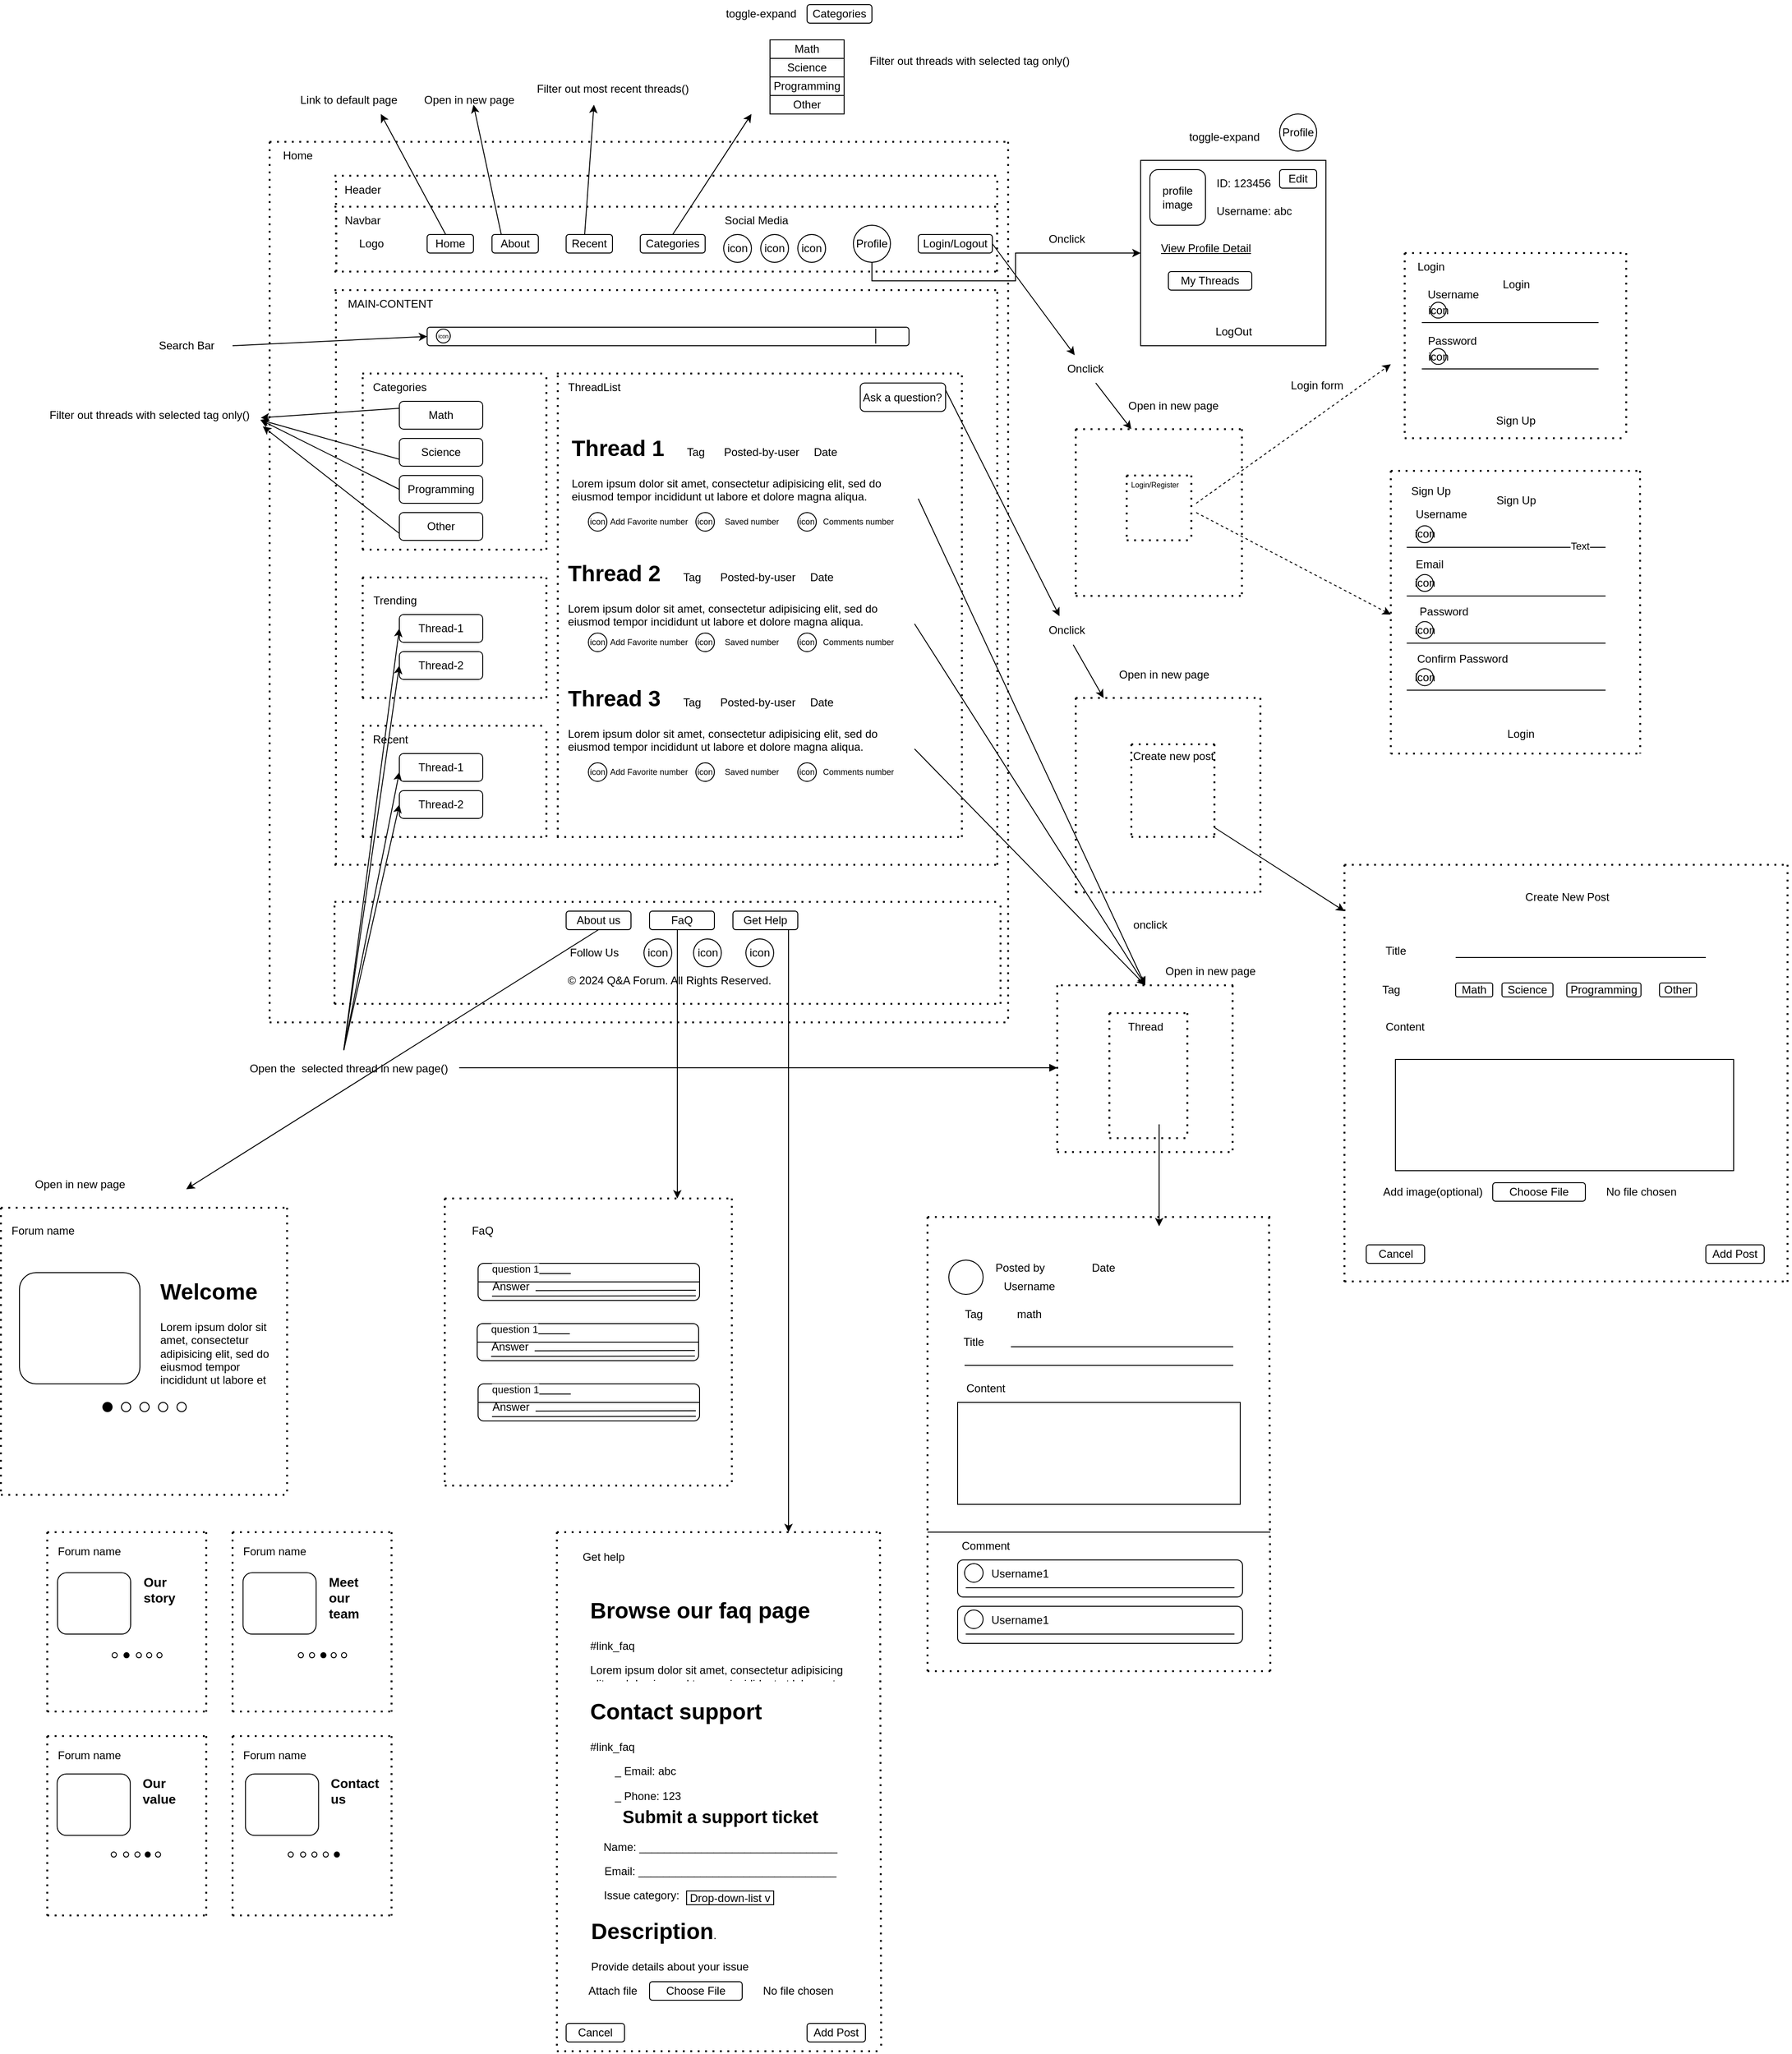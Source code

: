 <mxfile version="24.8.0">
  <diagram name="Trang-1" id="9Fver6jDBL4KJZNZEv3u">
    <mxGraphModel dx="2127" dy="3038" grid="1" gridSize="10" guides="1" tooltips="1" connect="1" arrows="1" fold="1" page="1" pageScale="1" pageWidth="827" pageHeight="1169" math="0" shadow="0">
      <root>
        <mxCell id="0" />
        <mxCell id="1" parent="0" />
        <mxCell id="3v_G94L6314WxcJYYTk_-27" value="" style="group" parent="1" vertex="1" connectable="0">
          <mxGeometry x="140" y="-880" width="720" height="620" as="geometry" />
        </mxCell>
        <mxCell id="3v_G94L6314WxcJYYTk_-28" value="" style="endArrow=none;dashed=1;html=1;dashPattern=1 3;strokeWidth=2;rounded=0;" parent="3v_G94L6314WxcJYYTk_-27" edge="1">
          <mxGeometry width="50" height="50" relative="1" as="geometry">
            <mxPoint as="sourcePoint" />
            <mxPoint x="720" as="targetPoint" />
          </mxGeometry>
        </mxCell>
        <mxCell id="3v_G94L6314WxcJYYTk_-29" value="" style="endArrow=none;dashed=1;html=1;dashPattern=1 3;strokeWidth=2;rounded=0;" parent="3v_G94L6314WxcJYYTk_-27" edge="1">
          <mxGeometry width="50" height="50" relative="1" as="geometry">
            <mxPoint y="620" as="sourcePoint" />
            <mxPoint x="720" y="620" as="targetPoint" />
          </mxGeometry>
        </mxCell>
        <mxCell id="3v_G94L6314WxcJYYTk_-30" value="" style="endArrow=none;dashed=1;html=1;dashPattern=1 3;strokeWidth=2;rounded=0;" parent="3v_G94L6314WxcJYYTk_-27" edge="1">
          <mxGeometry width="50" height="50" relative="1" as="geometry">
            <mxPoint x="1.565" y="620" as="sourcePoint" />
            <mxPoint x="1.565" as="targetPoint" />
          </mxGeometry>
        </mxCell>
        <mxCell id="3v_G94L6314WxcJYYTk_-31" value="" style="endArrow=none;dashed=1;html=1;dashPattern=1 3;strokeWidth=2;rounded=0;" parent="3v_G94L6314WxcJYYTk_-27" edge="1">
          <mxGeometry width="50" height="50" relative="1" as="geometry">
            <mxPoint x="715.304" y="620" as="sourcePoint" />
            <mxPoint x="715.304" as="targetPoint" />
          </mxGeometry>
        </mxCell>
        <mxCell id="3v_G94L6314WxcJYYTk_-32" value="MAIN-CONTENT" style="text;html=1;align=center;verticalAlign=middle;resizable=0;points=[];autosize=1;strokeColor=none;fillColor=none;" parent="3v_G94L6314WxcJYYTk_-27" vertex="1">
          <mxGeometry width="120" height="30" as="geometry" />
        </mxCell>
        <mxCell id="3v_G94L6314WxcJYYTk_-87" value="" style="group" parent="1" vertex="1" connectable="0">
          <mxGeometry x="170" y="-790" width="200" height="190" as="geometry" />
        </mxCell>
        <mxCell id="3v_G94L6314WxcJYYTk_-88" value="" style="endArrow=none;dashed=1;html=1;dashPattern=1 3;strokeWidth=2;rounded=0;" parent="3v_G94L6314WxcJYYTk_-87" edge="1">
          <mxGeometry width="50" height="50" relative="1" as="geometry">
            <mxPoint as="sourcePoint" />
            <mxPoint x="200" as="targetPoint" />
          </mxGeometry>
        </mxCell>
        <mxCell id="3v_G94L6314WxcJYYTk_-89" value="" style="endArrow=none;dashed=1;html=1;dashPattern=1 3;strokeWidth=2;rounded=0;" parent="3v_G94L6314WxcJYYTk_-87" edge="1">
          <mxGeometry width="50" height="50" relative="1" as="geometry">
            <mxPoint y="190" as="sourcePoint" />
            <mxPoint x="200" y="190" as="targetPoint" />
          </mxGeometry>
        </mxCell>
        <mxCell id="3v_G94L6314WxcJYYTk_-90" value="" style="endArrow=none;dashed=1;html=1;dashPattern=1 3;strokeWidth=2;rounded=0;" parent="3v_G94L6314WxcJYYTk_-87" edge="1">
          <mxGeometry width="50" height="50" relative="1" as="geometry">
            <mxPoint x="0.435" y="190" as="sourcePoint" />
            <mxPoint x="0.435" as="targetPoint" />
          </mxGeometry>
        </mxCell>
        <mxCell id="3v_G94L6314WxcJYYTk_-91" value="" style="endArrow=none;dashed=1;html=1;dashPattern=1 3;strokeWidth=2;rounded=0;" parent="3v_G94L6314WxcJYYTk_-87" edge="1">
          <mxGeometry width="50" height="50" relative="1" as="geometry">
            <mxPoint x="198.696" y="190" as="sourcePoint" />
            <mxPoint x="198.696" as="targetPoint" />
          </mxGeometry>
        </mxCell>
        <mxCell id="3v_G94L6314WxcJYYTk_-93" value="Math" style="rounded=1;whiteSpace=wrap;html=1;" parent="1" vertex="1">
          <mxGeometry x="210" y="-760" width="90" height="30" as="geometry" />
        </mxCell>
        <mxCell id="3v_G94L6314WxcJYYTk_-94" value="Categories" style="text;html=1;align=center;verticalAlign=middle;resizable=0;points=[];autosize=1;strokeColor=none;fillColor=none;" parent="1" vertex="1">
          <mxGeometry x="170" y="-790" width="80" height="30" as="geometry" />
        </mxCell>
        <mxCell id="IQmVVY19-9sHavrMNvbj-260" style="rounded=0;orthogonalLoop=1;jettySize=auto;html=1;exitX=0;exitY=0.75;exitDx=0;exitDy=0;" parent="1" source="3v_G94L6314WxcJYYTk_-95" edge="1">
          <mxGeometry relative="1" as="geometry">
            <mxPoint x="60" y="-740" as="targetPoint" />
          </mxGeometry>
        </mxCell>
        <mxCell id="3v_G94L6314WxcJYYTk_-95" value="Science" style="rounded=1;whiteSpace=wrap;html=1;" parent="1" vertex="1">
          <mxGeometry x="210" y="-720" width="90" height="30" as="geometry" />
        </mxCell>
        <mxCell id="IQmVVY19-9sHavrMNvbj-261" style="rounded=0;orthogonalLoop=1;jettySize=auto;html=1;exitX=0;exitY=0.5;exitDx=0;exitDy=0;" parent="1" source="3v_G94L6314WxcJYYTk_-96" edge="1">
          <mxGeometry relative="1" as="geometry">
            <mxPoint x="60" y="-740" as="targetPoint" />
          </mxGeometry>
        </mxCell>
        <mxCell id="3v_G94L6314WxcJYYTk_-96" value="Programming" style="rounded=1;whiteSpace=wrap;html=1;" parent="1" vertex="1">
          <mxGeometry x="210" y="-680" width="90" height="30" as="geometry" />
        </mxCell>
        <mxCell id="IQmVVY19-9sHavrMNvbj-262" style="rounded=0;orthogonalLoop=1;jettySize=auto;html=1;exitX=0;exitY=0.75;exitDx=0;exitDy=0;entryX=1.011;entryY=0.902;entryDx=0;entryDy=0;entryPerimeter=0;" parent="1" source="3v_G94L6314WxcJYYTk_-97" target="IQmVVY19-9sHavrMNvbj-258" edge="1">
          <mxGeometry relative="1" as="geometry">
            <mxPoint x="30" y="-720" as="targetPoint" />
          </mxGeometry>
        </mxCell>
        <mxCell id="3v_G94L6314WxcJYYTk_-97" value="Other" style="rounded=1;whiteSpace=wrap;html=1;" parent="1" vertex="1">
          <mxGeometry x="210" y="-640" width="90" height="30" as="geometry" />
        </mxCell>
        <mxCell id="3v_G94L6314WxcJYYTk_-98" value="Thread-1" style="rounded=1;whiteSpace=wrap;html=1;" parent="1" vertex="1">
          <mxGeometry x="210" y="-530" width="90" height="30" as="geometry" />
        </mxCell>
        <mxCell id="3v_G94L6314WxcJYYTk_-99" value="Thread-2" style="rounded=1;whiteSpace=wrap;html=1;" parent="1" vertex="1">
          <mxGeometry x="210" y="-490" width="90" height="30" as="geometry" />
        </mxCell>
        <mxCell id="3v_G94L6314WxcJYYTk_-101" value="Thread-1" style="rounded=1;whiteSpace=wrap;html=1;" parent="1" vertex="1">
          <mxGeometry x="210" y="-380" width="90" height="30" as="geometry" />
        </mxCell>
        <mxCell id="3v_G94L6314WxcJYYTk_-102" value="Thread-2" style="rounded=1;whiteSpace=wrap;html=1;" parent="1" vertex="1">
          <mxGeometry x="210" y="-340" width="90" height="30" as="geometry" />
        </mxCell>
        <mxCell id="3v_G94L6314WxcJYYTk_-104" value="" style="group" parent="1" vertex="1" connectable="0">
          <mxGeometry x="170" y="-570" width="200" height="130" as="geometry" />
        </mxCell>
        <mxCell id="3v_G94L6314WxcJYYTk_-105" value="" style="endArrow=none;dashed=1;html=1;dashPattern=1 3;strokeWidth=2;rounded=0;" parent="3v_G94L6314WxcJYYTk_-104" edge="1">
          <mxGeometry width="50" height="50" relative="1" as="geometry">
            <mxPoint as="sourcePoint" />
            <mxPoint x="200" as="targetPoint" />
          </mxGeometry>
        </mxCell>
        <mxCell id="3v_G94L6314WxcJYYTk_-106" value="" style="endArrow=none;dashed=1;html=1;dashPattern=1 3;strokeWidth=2;rounded=0;" parent="3v_G94L6314WxcJYYTk_-104" edge="1">
          <mxGeometry width="50" height="50" relative="1" as="geometry">
            <mxPoint y="130" as="sourcePoint" />
            <mxPoint x="200" y="130" as="targetPoint" />
          </mxGeometry>
        </mxCell>
        <mxCell id="3v_G94L6314WxcJYYTk_-107" value="" style="endArrow=none;dashed=1;html=1;dashPattern=1 3;strokeWidth=2;rounded=0;" parent="3v_G94L6314WxcJYYTk_-104" edge="1">
          <mxGeometry width="50" height="50" relative="1" as="geometry">
            <mxPoint x="0.435" y="130" as="sourcePoint" />
            <mxPoint x="0.435" as="targetPoint" />
          </mxGeometry>
        </mxCell>
        <mxCell id="3v_G94L6314WxcJYYTk_-108" value="" style="endArrow=none;dashed=1;html=1;dashPattern=1 3;strokeWidth=2;rounded=0;" parent="3v_G94L6314WxcJYYTk_-104" edge="1">
          <mxGeometry width="50" height="50" relative="1" as="geometry">
            <mxPoint x="198.696" y="130" as="sourcePoint" />
            <mxPoint x="198.696" as="targetPoint" />
          </mxGeometry>
        </mxCell>
        <mxCell id="3v_G94L6314WxcJYYTk_-100" value="Trending" style="text;html=1;align=center;verticalAlign=middle;resizable=0;points=[];autosize=1;strokeColor=none;fillColor=none;" parent="3v_G94L6314WxcJYYTk_-104" vertex="1">
          <mxGeometry y="9.5" width="70" height="30" as="geometry" />
        </mxCell>
        <mxCell id="3v_G94L6314WxcJYYTk_-109" value="" style="group" parent="1" vertex="1" connectable="0">
          <mxGeometry x="170" y="-410" width="200" height="120" as="geometry" />
        </mxCell>
        <mxCell id="3v_G94L6314WxcJYYTk_-110" value="" style="endArrow=none;dashed=1;html=1;dashPattern=1 3;strokeWidth=2;rounded=0;" parent="3v_G94L6314WxcJYYTk_-109" edge="1">
          <mxGeometry width="50" height="50" relative="1" as="geometry">
            <mxPoint as="sourcePoint" />
            <mxPoint x="200" as="targetPoint" />
          </mxGeometry>
        </mxCell>
        <mxCell id="3v_G94L6314WxcJYYTk_-111" value="" style="endArrow=none;dashed=1;html=1;dashPattern=1 3;strokeWidth=2;rounded=0;" parent="3v_G94L6314WxcJYYTk_-109" edge="1">
          <mxGeometry width="50" height="50" relative="1" as="geometry">
            <mxPoint y="120" as="sourcePoint" />
            <mxPoint x="200" y="120" as="targetPoint" />
          </mxGeometry>
        </mxCell>
        <mxCell id="3v_G94L6314WxcJYYTk_-112" value="" style="endArrow=none;dashed=1;html=1;dashPattern=1 3;strokeWidth=2;rounded=0;" parent="3v_G94L6314WxcJYYTk_-109" edge="1">
          <mxGeometry width="50" height="50" relative="1" as="geometry">
            <mxPoint x="0.435" y="120" as="sourcePoint" />
            <mxPoint x="0.435" as="targetPoint" />
          </mxGeometry>
        </mxCell>
        <mxCell id="3v_G94L6314WxcJYYTk_-113" value="" style="endArrow=none;dashed=1;html=1;dashPattern=1 3;strokeWidth=2;rounded=0;" parent="3v_G94L6314WxcJYYTk_-109" edge="1">
          <mxGeometry width="50" height="50" relative="1" as="geometry">
            <mxPoint x="198.696" y="120" as="sourcePoint" />
            <mxPoint x="198.696" as="targetPoint" />
          </mxGeometry>
        </mxCell>
        <mxCell id="3v_G94L6314WxcJYYTk_-103" value="Recent" style="text;html=1;align=center;verticalAlign=middle;resizable=0;points=[];autosize=1;strokeColor=none;fillColor=none;" parent="3v_G94L6314WxcJYYTk_-109" vertex="1">
          <mxGeometry width="60" height="30" as="geometry" />
        </mxCell>
        <mxCell id="3v_G94L6314WxcJYYTk_-123" value="" style="group" parent="1" vertex="1" connectable="0">
          <mxGeometry x="394" y="-730" width="496" height="630.941" as="geometry" />
        </mxCell>
        <mxCell id="3v_G94L6314WxcJYYTk_-116" value="&lt;h1 style=&quot;margin-top: 0px;&quot;&gt;Thread 1&lt;/h1&gt;&lt;p&gt;Lorem ipsum dolor sit amet, consectetur adipisicing elit, sed do eiusmod tempor incididunt ut labore et dolore magna aliqua.&lt;/p&gt;" style="text;html=1;whiteSpace=wrap;overflow=hidden;rounded=0;" parent="3v_G94L6314WxcJYYTk_-123" vertex="1">
          <mxGeometry width="376" height="100" as="geometry" />
        </mxCell>
        <mxCell id="3v_G94L6314WxcJYYTk_-119" value="Tag" style="text;html=1;align=center;verticalAlign=middle;whiteSpace=wrap;rounded=0;" parent="3v_G94L6314WxcJYYTk_-123" vertex="1">
          <mxGeometry x="106" y="10" width="60" height="30" as="geometry" />
        </mxCell>
        <mxCell id="3v_G94L6314WxcJYYTk_-120" value="Posted-by-user" style="text;html=1;align=center;verticalAlign=middle;whiteSpace=wrap;rounded=0;" parent="3v_G94L6314WxcJYYTk_-123" vertex="1">
          <mxGeometry x="158" y="10" width="98" height="30" as="geometry" />
        </mxCell>
        <mxCell id="3v_G94L6314WxcJYYTk_-121" value="Date" style="text;html=1;align=center;verticalAlign=middle;whiteSpace=wrap;rounded=0;" parent="3v_G94L6314WxcJYYTk_-123" vertex="1">
          <mxGeometry x="256" y="10" width="40" height="30" as="geometry" />
        </mxCell>
        <mxCell id="3v_G94L6314WxcJYYTk_-124" value="" style="group" parent="1" vertex="1" connectable="0">
          <mxGeometry x="390" y="-595" width="376" height="100" as="geometry" />
        </mxCell>
        <mxCell id="3v_G94L6314WxcJYYTk_-125" value="&lt;h1 style=&quot;margin-top: 0px;&quot;&gt;Thread 2&lt;/h1&gt;&lt;p&gt;Lorem ipsum dolor sit amet, consectetur adipisicing elit, sed do eiusmod tempor incididunt ut labore et dolore magna aliqua.&lt;/p&gt;" style="text;html=1;whiteSpace=wrap;overflow=hidden;rounded=0;" parent="3v_G94L6314WxcJYYTk_-124" vertex="1">
          <mxGeometry width="376" height="100" as="geometry" />
        </mxCell>
        <mxCell id="3v_G94L6314WxcJYYTk_-126" value="Tag" style="text;html=1;align=center;verticalAlign=middle;whiteSpace=wrap;rounded=0;" parent="3v_G94L6314WxcJYYTk_-124" vertex="1">
          <mxGeometry x="106" y="10" width="60" height="30" as="geometry" />
        </mxCell>
        <mxCell id="3v_G94L6314WxcJYYTk_-127" value="Posted-by-user" style="text;html=1;align=center;verticalAlign=middle;whiteSpace=wrap;rounded=0;" parent="3v_G94L6314WxcJYYTk_-124" vertex="1">
          <mxGeometry x="158" y="10" width="98" height="30" as="geometry" />
        </mxCell>
        <mxCell id="3v_G94L6314WxcJYYTk_-128" value="Date" style="text;html=1;align=center;verticalAlign=middle;whiteSpace=wrap;rounded=0;" parent="3v_G94L6314WxcJYYTk_-124" vertex="1">
          <mxGeometry x="256" y="10" width="40" height="30" as="geometry" />
        </mxCell>
        <mxCell id="3v_G94L6314WxcJYYTk_-129" value="" style="group" parent="1" vertex="1" connectable="0">
          <mxGeometry x="390" y="-460" width="376" height="100" as="geometry" />
        </mxCell>
        <mxCell id="3v_G94L6314WxcJYYTk_-130" value="&lt;h1 style=&quot;margin-top: 0px;&quot;&gt;Thread 3&lt;/h1&gt;&lt;p&gt;Lorem ipsum dolor sit amet, consectetur adipisicing elit, sed do eiusmod tempor incididunt ut labore et dolore magna aliqua.&lt;/p&gt;" style="text;html=1;whiteSpace=wrap;overflow=hidden;rounded=0;" parent="3v_G94L6314WxcJYYTk_-129" vertex="1">
          <mxGeometry width="376" height="100" as="geometry" />
        </mxCell>
        <mxCell id="3v_G94L6314WxcJYYTk_-131" value="Tag" style="text;html=1;align=center;verticalAlign=middle;whiteSpace=wrap;rounded=0;" parent="3v_G94L6314WxcJYYTk_-129" vertex="1">
          <mxGeometry x="106" y="10" width="60" height="30" as="geometry" />
        </mxCell>
        <mxCell id="3v_G94L6314WxcJYYTk_-132" value="Posted-by-user" style="text;html=1;align=center;verticalAlign=middle;whiteSpace=wrap;rounded=0;" parent="3v_G94L6314WxcJYYTk_-129" vertex="1">
          <mxGeometry x="158" y="10" width="98" height="30" as="geometry" />
        </mxCell>
        <mxCell id="3v_G94L6314WxcJYYTk_-133" value="Date" style="text;html=1;align=center;verticalAlign=middle;whiteSpace=wrap;rounded=0;" parent="3v_G94L6314WxcJYYTk_-129" vertex="1">
          <mxGeometry x="256" y="10" width="40" height="30" as="geometry" />
        </mxCell>
        <mxCell id="3v_G94L6314WxcJYYTk_-139" value="" style="group;fontSize=9;" parent="1" vertex="1" connectable="0">
          <mxGeometry x="380" y="-790" width="440" height="500" as="geometry" />
        </mxCell>
        <mxCell id="3v_G94L6314WxcJYYTk_-140" value="" style="endArrow=none;dashed=1;html=1;dashPattern=1 3;strokeWidth=2;rounded=0;" parent="3v_G94L6314WxcJYYTk_-139" edge="1">
          <mxGeometry width="50" height="50" relative="1" as="geometry">
            <mxPoint as="sourcePoint" />
            <mxPoint x="440" as="targetPoint" />
          </mxGeometry>
        </mxCell>
        <mxCell id="3v_G94L6314WxcJYYTk_-141" value="" style="endArrow=none;dashed=1;html=1;dashPattern=1 3;strokeWidth=2;rounded=0;" parent="3v_G94L6314WxcJYYTk_-139" edge="1">
          <mxGeometry width="50" height="50" relative="1" as="geometry">
            <mxPoint y="500.0" as="sourcePoint" />
            <mxPoint x="440" y="500.0" as="targetPoint" />
          </mxGeometry>
        </mxCell>
        <mxCell id="3v_G94L6314WxcJYYTk_-142" value="" style="endArrow=none;dashed=1;html=1;dashPattern=1 3;strokeWidth=2;rounded=0;" parent="3v_G94L6314WxcJYYTk_-139" edge="1">
          <mxGeometry width="50" height="50" relative="1" as="geometry">
            <mxPoint x="0.957" y="500.0" as="sourcePoint" />
            <mxPoint x="0.957" as="targetPoint" />
          </mxGeometry>
        </mxCell>
        <mxCell id="3v_G94L6314WxcJYYTk_-143" value="" style="endArrow=none;dashed=1;html=1;dashPattern=1 3;strokeWidth=2;rounded=0;" parent="3v_G94L6314WxcJYYTk_-139" edge="1">
          <mxGeometry width="50" height="50" relative="1" as="geometry">
            <mxPoint x="437.13" y="500.0" as="sourcePoint" />
            <mxPoint x="437.13" as="targetPoint" />
          </mxGeometry>
        </mxCell>
        <mxCell id="3v_G94L6314WxcJYYTk_-114" value="ThreadList" style="text;html=1;align=center;verticalAlign=middle;resizable=0;points=[];autosize=1;strokeColor=none;fillColor=none;" parent="3v_G94L6314WxcJYYTk_-139" vertex="1">
          <mxGeometry width="80" height="30" as="geometry" />
        </mxCell>
        <mxCell id="3v_G94L6314WxcJYYTk_-26" value="Ask a question?" style="rounded=1;whiteSpace=wrap;html=1;" parent="3v_G94L6314WxcJYYTk_-139" vertex="1">
          <mxGeometry x="327.442" y="10.204" width="92.093" height="30.612" as="geometry" />
        </mxCell>
        <mxCell id="IQmVVY19-9sHavrMNvbj-263" value="icon" style="ellipse;whiteSpace=wrap;html=1;aspect=fixed;fontSize=9;" parent="3v_G94L6314WxcJYYTk_-139" vertex="1">
          <mxGeometry x="34" y="150" width="20" height="20" as="geometry" />
        </mxCell>
        <mxCell id="IQmVVY19-9sHavrMNvbj-291" value="icon" style="ellipse;whiteSpace=wrap;html=1;aspect=fixed;fontSize=9;" parent="3v_G94L6314WxcJYYTk_-139" vertex="1">
          <mxGeometry x="150" y="150" width="20" height="20" as="geometry" />
        </mxCell>
        <mxCell id="IQmVVY19-9sHavrMNvbj-292" value="Add Favorite number" style="text;html=1;align=center;verticalAlign=middle;resizable=0;points=[];autosize=1;strokeColor=none;fillColor=none;fontSize=9;" parent="3v_G94L6314WxcJYYTk_-139" vertex="1">
          <mxGeometry x="44" y="150" width="110" height="20" as="geometry" />
        </mxCell>
        <mxCell id="IQmVVY19-9sHavrMNvbj-293" value="Saved number" style="text;html=1;align=center;verticalAlign=middle;resizable=0;points=[];autosize=1;strokeColor=none;fillColor=none;fontSize=9;" parent="3v_G94L6314WxcJYYTk_-139" vertex="1">
          <mxGeometry x="170" y="150" width="80" height="20" as="geometry" />
        </mxCell>
        <mxCell id="IQmVVY19-9sHavrMNvbj-294" value="icon" style="ellipse;whiteSpace=wrap;html=1;aspect=fixed;fontSize=9;" parent="3v_G94L6314WxcJYYTk_-139" vertex="1">
          <mxGeometry x="260" y="150" width="20" height="20" as="geometry" />
        </mxCell>
        <mxCell id="IQmVVY19-9sHavrMNvbj-295" value="Comments number" style="text;html=1;align=center;verticalAlign=middle;resizable=0;points=[];autosize=1;strokeColor=none;fillColor=none;fontSize=9;" parent="3v_G94L6314WxcJYYTk_-139" vertex="1">
          <mxGeometry x="275" y="150" width="100" height="20" as="geometry" />
        </mxCell>
        <mxCell id="IQmVVY19-9sHavrMNvbj-296" value="icon" style="ellipse;whiteSpace=wrap;html=1;aspect=fixed;fontSize=9;" parent="3v_G94L6314WxcJYYTk_-139" vertex="1">
          <mxGeometry x="34" y="280" width="20" height="20" as="geometry" />
        </mxCell>
        <mxCell id="IQmVVY19-9sHavrMNvbj-297" value="icon" style="ellipse;whiteSpace=wrap;html=1;aspect=fixed;fontSize=9;" parent="3v_G94L6314WxcJYYTk_-139" vertex="1">
          <mxGeometry x="150" y="280" width="20" height="20" as="geometry" />
        </mxCell>
        <mxCell id="IQmVVY19-9sHavrMNvbj-298" value="Add Favorite number" style="text;html=1;align=center;verticalAlign=middle;resizable=0;points=[];autosize=1;strokeColor=none;fillColor=none;fontSize=9;" parent="3v_G94L6314WxcJYYTk_-139" vertex="1">
          <mxGeometry x="44" y="280" width="110" height="20" as="geometry" />
        </mxCell>
        <mxCell id="IQmVVY19-9sHavrMNvbj-299" value="Saved number" style="text;html=1;align=center;verticalAlign=middle;resizable=0;points=[];autosize=1;strokeColor=none;fillColor=none;fontSize=9;" parent="3v_G94L6314WxcJYYTk_-139" vertex="1">
          <mxGeometry x="170" y="280" width="80" height="20" as="geometry" />
        </mxCell>
        <mxCell id="IQmVVY19-9sHavrMNvbj-300" value="icon" style="ellipse;whiteSpace=wrap;html=1;aspect=fixed;fontSize=9;" parent="3v_G94L6314WxcJYYTk_-139" vertex="1">
          <mxGeometry x="260" y="280" width="20" height="20" as="geometry" />
        </mxCell>
        <mxCell id="IQmVVY19-9sHavrMNvbj-301" value="Comments number" style="text;html=1;align=center;verticalAlign=middle;resizable=0;points=[];autosize=1;strokeColor=none;fillColor=none;fontSize=9;" parent="3v_G94L6314WxcJYYTk_-139" vertex="1">
          <mxGeometry x="275" y="280" width="100" height="20" as="geometry" />
        </mxCell>
        <mxCell id="IQmVVY19-9sHavrMNvbj-302" value="icon" style="ellipse;whiteSpace=wrap;html=1;aspect=fixed;fontSize=9;" parent="3v_G94L6314WxcJYYTk_-139" vertex="1">
          <mxGeometry x="34" y="420" width="20" height="20" as="geometry" />
        </mxCell>
        <mxCell id="IQmVVY19-9sHavrMNvbj-303" value="icon" style="ellipse;whiteSpace=wrap;html=1;aspect=fixed;fontSize=9;" parent="3v_G94L6314WxcJYYTk_-139" vertex="1">
          <mxGeometry x="150" y="420" width="20" height="20" as="geometry" />
        </mxCell>
        <mxCell id="IQmVVY19-9sHavrMNvbj-304" value="Add Favorite number" style="text;html=1;align=center;verticalAlign=middle;resizable=0;points=[];autosize=1;strokeColor=none;fillColor=none;fontSize=9;" parent="3v_G94L6314WxcJYYTk_-139" vertex="1">
          <mxGeometry x="44" y="420" width="110" height="20" as="geometry" />
        </mxCell>
        <mxCell id="IQmVVY19-9sHavrMNvbj-305" value="Saved number" style="text;html=1;align=center;verticalAlign=middle;resizable=0;points=[];autosize=1;strokeColor=none;fillColor=none;fontSize=9;" parent="3v_G94L6314WxcJYYTk_-139" vertex="1">
          <mxGeometry x="170" y="420" width="80" height="20" as="geometry" />
        </mxCell>
        <mxCell id="IQmVVY19-9sHavrMNvbj-306" value="icon" style="ellipse;whiteSpace=wrap;html=1;aspect=fixed;fontSize=9;" parent="3v_G94L6314WxcJYYTk_-139" vertex="1">
          <mxGeometry x="260" y="420" width="20" height="20" as="geometry" />
        </mxCell>
        <mxCell id="IQmVVY19-9sHavrMNvbj-307" value="Comments number" style="text;html=1;align=center;verticalAlign=middle;resizable=0;points=[];autosize=1;strokeColor=none;fillColor=none;fontSize=9;" parent="3v_G94L6314WxcJYYTk_-139" vertex="1">
          <mxGeometry x="275" y="420" width="100" height="20" as="geometry" />
        </mxCell>
        <mxCell id="3v_G94L6314WxcJYYTk_-187" value="" style="group" parent="1" vertex="1" connectable="0">
          <mxGeometry x="140" y="-220" width="720" height="110" as="geometry" />
        </mxCell>
        <mxCell id="3v_G94L6314WxcJYYTk_-156" value="" style="endArrow=none;dashed=1;html=1;dashPattern=1 3;strokeWidth=2;rounded=0;" parent="3v_G94L6314WxcJYYTk_-187" edge="1">
          <mxGeometry width="50" height="50" relative="1" as="geometry">
            <mxPoint as="sourcePoint" />
            <mxPoint x="720" as="targetPoint" />
          </mxGeometry>
        </mxCell>
        <mxCell id="3v_G94L6314WxcJYYTk_-184" value="" style="endArrow=none;dashed=1;html=1;dashPattern=1 3;strokeWidth=2;rounded=0;" parent="3v_G94L6314WxcJYYTk_-187" edge="1">
          <mxGeometry width="50" height="50" relative="1" as="geometry">
            <mxPoint y="110" as="sourcePoint" />
            <mxPoint x="720" y="110" as="targetPoint" />
          </mxGeometry>
        </mxCell>
        <mxCell id="3v_G94L6314WxcJYYTk_-185" value="" style="endArrow=none;dashed=1;html=1;dashPattern=1 3;strokeWidth=2;rounded=0;" parent="3v_G94L6314WxcJYYTk_-187" edge="1">
          <mxGeometry width="50" height="50" relative="1" as="geometry">
            <mxPoint y="110" as="sourcePoint" />
            <mxPoint as="targetPoint" />
          </mxGeometry>
        </mxCell>
        <mxCell id="3v_G94L6314WxcJYYTk_-186" value="" style="endArrow=none;dashed=1;html=1;dashPattern=1 3;strokeWidth=2;rounded=0;" parent="3v_G94L6314WxcJYYTk_-187" edge="1">
          <mxGeometry width="50" height="50" relative="1" as="geometry">
            <mxPoint x="718.82" y="110" as="sourcePoint" />
            <mxPoint x="718.82" as="targetPoint" />
          </mxGeometry>
        </mxCell>
        <mxCell id="3v_G94L6314WxcJYYTk_-195" value="Follow Us" style="text;html=1;align=center;verticalAlign=middle;resizable=0;points=[];autosize=1;strokeColor=none;fillColor=none;" parent="3v_G94L6314WxcJYYTk_-187" vertex="1">
          <mxGeometry x="240" y="40" width="80" height="30" as="geometry" />
        </mxCell>
        <mxCell id="3v_G94L6314WxcJYYTk_-211" value="&amp;nbsp;© &lt;span class=&quot;hljs-number&quot;&gt;2024&lt;/span&gt; &lt;span class=&quot;hljs-selector-tag&quot;&gt;Q&lt;/span&gt;&lt;span class=&quot;hljs-selector-tag&quot;&gt;&amp;amp;&lt;/span&gt;&lt;span class=&quot;hljs-selector-tag&quot;&gt;A&lt;/span&gt; &lt;span class=&quot;hljs-selector-tag&quot;&gt;Forum&lt;/span&gt;. &lt;span class=&quot;hljs-keyword&quot;&gt;All&lt;/span&gt; &lt;span class=&quot;hljs-selector-tag&quot;&gt;Rights&lt;/span&gt; &lt;span class=&quot;hljs-selector-tag&quot;&gt;Reserved&lt;/span&gt;." style="text;html=1;align=center;verticalAlign=middle;whiteSpace=wrap;rounded=0;" parent="3v_G94L6314WxcJYYTk_-187" vertex="1">
          <mxGeometry x="230" y="70" width="260" height="30" as="geometry" />
        </mxCell>
        <mxCell id="3v_G94L6314WxcJYYTk_-212" value="" style="group" parent="3v_G94L6314WxcJYYTk_-187" vertex="1" connectable="0">
          <mxGeometry x="334" y="40" width="140" height="30" as="geometry" />
        </mxCell>
        <mxCell id="3v_G94L6314WxcJYYTk_-208" value="icon" style="ellipse;whiteSpace=wrap;html=1;aspect=fixed;" parent="3v_G94L6314WxcJYYTk_-212" vertex="1">
          <mxGeometry width="30" height="30" as="geometry" />
        </mxCell>
        <mxCell id="3v_G94L6314WxcJYYTk_-209" value="icon" style="ellipse;whiteSpace=wrap;html=1;aspect=fixed;" parent="3v_G94L6314WxcJYYTk_-212" vertex="1">
          <mxGeometry x="53.5" width="30" height="30" as="geometry" />
        </mxCell>
        <mxCell id="3v_G94L6314WxcJYYTk_-210" value="icon" style="ellipse;whiteSpace=wrap;html=1;aspect=fixed;" parent="3v_G94L6314WxcJYYTk_-212" vertex="1">
          <mxGeometry x="110" width="30" height="30" as="geometry" />
        </mxCell>
        <mxCell id="ftBFuNIlvOL5y04UuzCD-10" value="" style="whiteSpace=wrap;html=1;aspect=fixed;" parent="1" vertex="1">
          <mxGeometry x="1010" y="-1020" width="200" height="200" as="geometry" />
        </mxCell>
        <mxCell id="ftBFuNIlvOL5y04UuzCD-16" value="profile&lt;br&gt;image" style="rounded=1;whiteSpace=wrap;html=1;" parent="1" vertex="1">
          <mxGeometry x="1020" y="-1010" width="60" height="60" as="geometry" />
        </mxCell>
        <mxCell id="ftBFuNIlvOL5y04UuzCD-17" value="ID: 123456" style="text;html=1;align=left;verticalAlign=middle;whiteSpace=wrap;rounded=0;" parent="1" vertex="1">
          <mxGeometry x="1090" y="-1010" width="80" height="30" as="geometry" />
        </mxCell>
        <mxCell id="ftBFuNIlvOL5y04UuzCD-18" value="Username: abc" style="text;html=1;align=left;verticalAlign=middle;whiteSpace=wrap;rounded=0;" parent="1" vertex="1">
          <mxGeometry x="1090" y="-980" width="100" height="30" as="geometry" />
        </mxCell>
        <mxCell id="ftBFuNIlvOL5y04UuzCD-19" value="View Profile Detail" style="text;html=1;align=left;verticalAlign=middle;whiteSpace=wrap;rounded=0;fontStyle=4" parent="1" vertex="1">
          <mxGeometry x="1030" y="-940" width="100" height="30" as="geometry" />
        </mxCell>
        <mxCell id="IQmVVY19-9sHavrMNvbj-1" value="Edit" style="rounded=1;whiteSpace=wrap;html=1;" parent="1" vertex="1">
          <mxGeometry x="1160" y="-1010" width="40" height="20" as="geometry" />
        </mxCell>
        <mxCell id="IQmVVY19-9sHavrMNvbj-3" value="My Threads" style="rounded=1;whiteSpace=wrap;html=1;" parent="1" vertex="1">
          <mxGeometry x="1040" y="-900" width="90" height="20" as="geometry" />
        </mxCell>
        <mxCell id="IQmVVY19-9sHavrMNvbj-6" value="LogOut" style="text;html=1;align=center;verticalAlign=middle;resizable=0;points=[];autosize=1;strokeColor=none;fillColor=none;" parent="1" vertex="1">
          <mxGeometry x="1080" y="-850" width="60" height="30" as="geometry" />
        </mxCell>
        <mxCell id="IQmVVY19-9sHavrMNvbj-7" value="Profile" style="ellipse;whiteSpace=wrap;html=1;aspect=fixed;" parent="1" vertex="1">
          <mxGeometry x="1160" y="-1070" width="40" height="40" as="geometry" />
        </mxCell>
        <mxCell id="ftBFuNIlvOL5y04UuzCD-15" style="edgeStyle=orthogonalEdgeStyle;rounded=0;orthogonalLoop=1;jettySize=auto;html=1;exitX=0.5;exitY=1;exitDx=0;exitDy=0;" parent="1" source="3v_G94L6314WxcJYYTk_-83" target="ftBFuNIlvOL5y04UuzCD-10" edge="1">
          <mxGeometry relative="1" as="geometry" />
        </mxCell>
        <mxCell id="IQmVVY19-9sHavrMNvbj-17" value="" style="group" parent="1" vertex="1" connectable="0">
          <mxGeometry x="1295" y="-920" width="240" height="200" as="geometry" />
        </mxCell>
        <mxCell id="IQmVVY19-9sHavrMNvbj-18" value="" style="endArrow=none;dashed=1;html=1;dashPattern=1 3;strokeWidth=2;rounded=0;" parent="IQmVVY19-9sHavrMNvbj-17" edge="1">
          <mxGeometry width="50" height="50" relative="1" as="geometry">
            <mxPoint as="sourcePoint" />
            <mxPoint x="240" as="targetPoint" />
          </mxGeometry>
        </mxCell>
        <mxCell id="IQmVVY19-9sHavrMNvbj-19" value="" style="endArrow=none;dashed=1;html=1;dashPattern=1 3;strokeWidth=2;rounded=0;" parent="IQmVVY19-9sHavrMNvbj-17" edge="1">
          <mxGeometry width="50" height="50" relative="1" as="geometry">
            <mxPoint y="199.802" as="sourcePoint" />
            <mxPoint x="240" y="199.802" as="targetPoint" />
          </mxGeometry>
        </mxCell>
        <mxCell id="IQmVVY19-9sHavrMNvbj-20" value="" style="endArrow=none;dashed=1;html=1;dashPattern=1 3;strokeWidth=2;rounded=0;" parent="IQmVVY19-9sHavrMNvbj-17" edge="1">
          <mxGeometry width="50" height="50" relative="1" as="geometry">
            <mxPoint as="sourcePoint" />
            <mxPoint y="200" as="targetPoint" />
          </mxGeometry>
        </mxCell>
        <mxCell id="IQmVVY19-9sHavrMNvbj-21" value="" style="endArrow=none;dashed=1;html=1;dashPattern=1 3;strokeWidth=2;rounded=0;" parent="IQmVVY19-9sHavrMNvbj-17" edge="1">
          <mxGeometry width="50" height="50" relative="1" as="geometry">
            <mxPoint x="239.1" as="sourcePoint" />
            <mxPoint x="239.1" y="200" as="targetPoint" />
          </mxGeometry>
        </mxCell>
        <mxCell id="IQmVVY19-9sHavrMNvbj-22" value="Login" style="text;html=1;align=center;verticalAlign=middle;resizable=0;points=[];autosize=1;strokeColor=none;fillColor=none;" parent="IQmVVY19-9sHavrMNvbj-17" vertex="1">
          <mxGeometry x="3.077" width="50" height="30" as="geometry" />
        </mxCell>
        <mxCell id="IQmVVY19-9sHavrMNvbj-23" value="" style="endArrow=none;html=1;rounded=0;" parent="IQmVVY19-9sHavrMNvbj-17" edge="1">
          <mxGeometry width="50" height="50" relative="1" as="geometry">
            <mxPoint x="18.462" y="75" as="sourcePoint" />
            <mxPoint x="209.231" y="75" as="targetPoint" />
          </mxGeometry>
        </mxCell>
        <mxCell id="IQmVVY19-9sHavrMNvbj-24" value="" style="endArrow=none;html=1;rounded=0;" parent="IQmVVY19-9sHavrMNvbj-17" edge="1">
          <mxGeometry width="50" height="50" relative="1" as="geometry">
            <mxPoint x="18.462" y="125" as="sourcePoint" />
            <mxPoint x="209.231" y="125" as="targetPoint" />
          </mxGeometry>
        </mxCell>
        <mxCell id="IQmVVY19-9sHavrMNvbj-25" value="Username" style="text;html=1;align=center;verticalAlign=middle;resizable=0;points=[];autosize=1;strokeColor=none;fillColor=none;" parent="IQmVVY19-9sHavrMNvbj-17" vertex="1">
          <mxGeometry x="12.308" y="30" width="80" height="30" as="geometry" />
        </mxCell>
        <mxCell id="IQmVVY19-9sHavrMNvbj-26" value="Password" style="text;html=1;align=center;verticalAlign=middle;resizable=0;points=[];autosize=1;strokeColor=none;fillColor=none;" parent="IQmVVY19-9sHavrMNvbj-17" vertex="1">
          <mxGeometry x="10.768" y="80" width="80" height="30" as="geometry" />
        </mxCell>
        <mxCell id="IQmVVY19-9sHavrMNvbj-27" value="icon" style="ellipse;whiteSpace=wrap;html=1;aspect=fixed;" parent="IQmVVY19-9sHavrMNvbj-17" vertex="1">
          <mxGeometry x="27.692" y="53.125" width="17.045" height="17.045" as="geometry" />
        </mxCell>
        <mxCell id="IQmVVY19-9sHavrMNvbj-28" value="icon" style="ellipse;whiteSpace=wrap;html=1;aspect=fixed;" parent="IQmVVY19-9sHavrMNvbj-17" vertex="1">
          <mxGeometry x="27.692" y="103.125" width="17.045" height="17.045" as="geometry" />
        </mxCell>
        <mxCell id="IQmVVY19-9sHavrMNvbj-29" value="Login" style="text;html=1;align=center;verticalAlign=middle;resizable=0;points=[];autosize=1;strokeColor=none;fillColor=none;" parent="IQmVVY19-9sHavrMNvbj-17" vertex="1">
          <mxGeometry x="94.998" y="18.75" width="50" height="30" as="geometry" />
        </mxCell>
        <mxCell id="IQmVVY19-9sHavrMNvbj-30" value="Sign Up" style="text;html=1;align=center;verticalAlign=middle;whiteSpace=wrap;rounded=0;" parent="IQmVVY19-9sHavrMNvbj-17" vertex="1">
          <mxGeometry x="90.77" y="171.88" width="58.46" height="18.75" as="geometry" />
        </mxCell>
        <mxCell id="IQmVVY19-9sHavrMNvbj-85" value="" style="group" parent="1" vertex="1" connectable="0">
          <mxGeometry x="995" y="-680" width="70" height="70" as="geometry" />
        </mxCell>
        <mxCell id="IQmVVY19-9sHavrMNvbj-86" value="" style="endArrow=none;dashed=1;html=1;dashPattern=1 3;strokeWidth=2;rounded=0;" parent="IQmVVY19-9sHavrMNvbj-85" edge="1">
          <mxGeometry width="50" height="50" relative="1" as="geometry">
            <mxPoint as="sourcePoint" />
            <mxPoint x="70.0" as="targetPoint" />
          </mxGeometry>
        </mxCell>
        <mxCell id="IQmVVY19-9sHavrMNvbj-87" value="" style="endArrow=none;dashed=1;html=1;dashPattern=1 3;strokeWidth=2;rounded=0;" parent="IQmVVY19-9sHavrMNvbj-85" edge="1">
          <mxGeometry width="50" height="50" relative="1" as="geometry">
            <mxPoint y="69.931" as="sourcePoint" />
            <mxPoint x="70.0" y="69.931" as="targetPoint" />
          </mxGeometry>
        </mxCell>
        <mxCell id="IQmVVY19-9sHavrMNvbj-88" value="" style="endArrow=none;dashed=1;html=1;dashPattern=1 3;strokeWidth=2;rounded=0;" parent="IQmVVY19-9sHavrMNvbj-85" edge="1">
          <mxGeometry width="50" height="50" relative="1" as="geometry">
            <mxPoint as="sourcePoint" />
            <mxPoint y="70.0" as="targetPoint" />
          </mxGeometry>
        </mxCell>
        <mxCell id="IQmVVY19-9sHavrMNvbj-89" value="" style="endArrow=none;dashed=1;html=1;dashPattern=1 3;strokeWidth=2;rounded=0;" parent="IQmVVY19-9sHavrMNvbj-85" edge="1">
          <mxGeometry width="50" height="50" relative="1" as="geometry">
            <mxPoint x="69.737" as="sourcePoint" />
            <mxPoint x="69.737" y="70.0" as="targetPoint" />
          </mxGeometry>
        </mxCell>
        <mxCell id="IQmVVY19-9sHavrMNvbj-90" value="Login/Register" style="text;html=1;align=center;verticalAlign=middle;resizable=0;points=[];autosize=1;strokeColor=none;fillColor=none;fontSize=8;" parent="IQmVVY19-9sHavrMNvbj-85" vertex="1">
          <mxGeometry x="-10" width="80" height="20" as="geometry" />
        </mxCell>
        <mxCell id="IQmVVY19-9sHavrMNvbj-108" value="" style="endArrow=classic;html=1;rounded=0;" parent="1" source="IQmVVY19-9sHavrMNvbj-123" edge="1">
          <mxGeometry width="50" height="50" relative="1" as="geometry">
            <mxPoint x="850" y="-930" as="sourcePoint" />
            <mxPoint x="1000" y="-730" as="targetPoint" />
          </mxGeometry>
        </mxCell>
        <mxCell id="IQmVVY19-9sHavrMNvbj-109" value="Onclick" style="text;html=1;align=center;verticalAlign=middle;resizable=0;points=[];autosize=1;strokeColor=none;fillColor=none;" parent="1" vertex="1">
          <mxGeometry x="900" y="-950" width="60" height="30" as="geometry" />
        </mxCell>
        <mxCell id="IQmVVY19-9sHavrMNvbj-91" value="" style="endArrow=classic;html=1;rounded=0;dashed=1;" parent="1" edge="1">
          <mxGeometry width="50" height="50" relative="1" as="geometry">
            <mxPoint x="1070" y="-650" as="sourcePoint" />
            <mxPoint x="1280" y="-800" as="targetPoint" />
          </mxGeometry>
        </mxCell>
        <mxCell id="IQmVVY19-9sHavrMNvbj-92" value="" style="endArrow=classic;html=1;rounded=0;dashed=1;" parent="1" edge="1">
          <mxGeometry width="50" height="50" relative="1" as="geometry">
            <mxPoint x="1070" y="-640" as="sourcePoint" />
            <mxPoint x="1280" y="-530" as="targetPoint" />
          </mxGeometry>
        </mxCell>
        <mxCell id="IQmVVY19-9sHavrMNvbj-119" value="" style="group" parent="1" vertex="1" connectable="0">
          <mxGeometry x="940" y="-730" width="180" height="180" as="geometry" />
        </mxCell>
        <mxCell id="IQmVVY19-9sHavrMNvbj-46" value="" style="endArrow=none;dashed=1;html=1;dashPattern=1 3;strokeWidth=2;rounded=0;" parent="IQmVVY19-9sHavrMNvbj-119" edge="1">
          <mxGeometry width="50" height="50" relative="1" as="geometry">
            <mxPoint as="sourcePoint" />
            <mxPoint x="180" as="targetPoint" />
          </mxGeometry>
        </mxCell>
        <mxCell id="IQmVVY19-9sHavrMNvbj-47" value="" style="endArrow=none;dashed=1;html=1;dashPattern=1 3;strokeWidth=2;rounded=0;" parent="IQmVVY19-9sHavrMNvbj-119" edge="1">
          <mxGeometry width="50" height="50" relative="1" as="geometry">
            <mxPoint y="179.822" as="sourcePoint" />
            <mxPoint x="180" y="179.822" as="targetPoint" />
          </mxGeometry>
        </mxCell>
        <mxCell id="IQmVVY19-9sHavrMNvbj-48" value="" style="endArrow=none;dashed=1;html=1;dashPattern=1 3;strokeWidth=2;rounded=0;" parent="IQmVVY19-9sHavrMNvbj-119" edge="1">
          <mxGeometry width="50" height="50" relative="1" as="geometry">
            <mxPoint as="sourcePoint" />
            <mxPoint y="180" as="targetPoint" />
          </mxGeometry>
        </mxCell>
        <mxCell id="IQmVVY19-9sHavrMNvbj-49" value="" style="endArrow=none;dashed=1;html=1;dashPattern=1 3;strokeWidth=2;rounded=0;" parent="IQmVVY19-9sHavrMNvbj-119" edge="1">
          <mxGeometry width="50" height="50" relative="1" as="geometry">
            <mxPoint x="179.325" as="sourcePoint" />
            <mxPoint x="179.325" y="180" as="targetPoint" />
          </mxGeometry>
        </mxCell>
        <mxCell id="IQmVVY19-9sHavrMNvbj-120" value="toggle-expand" style="text;html=1;align=center;verticalAlign=middle;resizable=0;points=[];autosize=1;strokeColor=none;fillColor=none;" parent="1" vertex="1">
          <mxGeometry x="550" y="-1193" width="100" height="30" as="geometry" />
        </mxCell>
        <mxCell id="IQmVVY19-9sHavrMNvbj-121" value="Open in new page" style="text;html=1;align=center;verticalAlign=middle;resizable=0;points=[];autosize=1;strokeColor=none;fillColor=none;" parent="1" vertex="1">
          <mxGeometry x="985" y="-770" width="120" height="30" as="geometry" />
        </mxCell>
        <mxCell id="IQmVVY19-9sHavrMNvbj-124" value="" style="endArrow=classic;html=1;rounded=0;" parent="1" target="IQmVVY19-9sHavrMNvbj-123" edge="1">
          <mxGeometry width="50" height="50" relative="1" as="geometry">
            <mxPoint x="850" y="-930" as="sourcePoint" />
            <mxPoint x="1000" y="-730" as="targetPoint" />
          </mxGeometry>
        </mxCell>
        <mxCell id="IQmVVY19-9sHavrMNvbj-123" value="Onclick" style="text;html=1;align=center;verticalAlign=middle;resizable=0;points=[];autosize=1;strokeColor=none;fillColor=none;" parent="1" vertex="1">
          <mxGeometry x="920" y="-809.8" width="60" height="30" as="geometry" />
        </mxCell>
        <mxCell id="IQmVVY19-9sHavrMNvbj-125" value="" style="endArrow=classic;html=1;rounded=0;" parent="1" edge="1">
          <mxGeometry width="50" height="50" relative="1" as="geometry">
            <mxPoint x="260" y="-940" as="sourcePoint" />
            <mxPoint x="190" y="-1070" as="targetPoint" />
          </mxGeometry>
        </mxCell>
        <mxCell id="IQmVVY19-9sHavrMNvbj-126" value="" style="endArrow=classic;html=1;rounded=0;" parent="1" edge="1">
          <mxGeometry width="50" height="50" relative="1" as="geometry">
            <mxPoint x="320" y="-940" as="sourcePoint" />
            <mxPoint x="290" y="-1080" as="targetPoint" />
          </mxGeometry>
        </mxCell>
        <mxCell id="IQmVVY19-9sHavrMNvbj-127" value="" style="endArrow=classic;html=1;rounded=0;" parent="1" edge="1">
          <mxGeometry width="50" height="50" relative="1" as="geometry">
            <mxPoint x="410" y="-940" as="sourcePoint" />
            <mxPoint x="420" y="-1080" as="targetPoint" />
          </mxGeometry>
        </mxCell>
        <mxCell id="IQmVVY19-9sHavrMNvbj-128" value="" style="endArrow=classic;html=1;rounded=0;" parent="1" edge="1">
          <mxGeometry width="50" height="50" relative="1" as="geometry">
            <mxPoint x="505" y="-940" as="sourcePoint" />
            <mxPoint x="590" y="-1070" as="targetPoint" />
          </mxGeometry>
        </mxCell>
        <mxCell id="IQmVVY19-9sHavrMNvbj-129" value="" style="group" parent="1" vertex="1" connectable="0">
          <mxGeometry x="940" y="-440" width="200" height="210" as="geometry" />
        </mxCell>
        <mxCell id="IQmVVY19-9sHavrMNvbj-130" value="" style="endArrow=none;dashed=1;html=1;dashPattern=1 3;strokeWidth=2;rounded=0;" parent="IQmVVY19-9sHavrMNvbj-129" edge="1">
          <mxGeometry width="50" height="50" relative="1" as="geometry">
            <mxPoint as="sourcePoint" />
            <mxPoint x="200" as="targetPoint" />
          </mxGeometry>
        </mxCell>
        <mxCell id="IQmVVY19-9sHavrMNvbj-131" value="" style="endArrow=none;dashed=1;html=1;dashPattern=1 3;strokeWidth=2;rounded=0;" parent="IQmVVY19-9sHavrMNvbj-129" edge="1">
          <mxGeometry width="50" height="50" relative="1" as="geometry">
            <mxPoint y="209.792" as="sourcePoint" />
            <mxPoint x="200" y="209.792" as="targetPoint" />
          </mxGeometry>
        </mxCell>
        <mxCell id="IQmVVY19-9sHavrMNvbj-132" value="" style="endArrow=none;dashed=1;html=1;dashPattern=1 3;strokeWidth=2;rounded=0;" parent="IQmVVY19-9sHavrMNvbj-129" edge="1">
          <mxGeometry width="50" height="50" relative="1" as="geometry">
            <mxPoint as="sourcePoint" />
            <mxPoint y="210" as="targetPoint" />
          </mxGeometry>
        </mxCell>
        <mxCell id="IQmVVY19-9sHavrMNvbj-133" value="" style="endArrow=none;dashed=1;html=1;dashPattern=1 3;strokeWidth=2;rounded=0;" parent="IQmVVY19-9sHavrMNvbj-129" edge="1">
          <mxGeometry width="50" height="50" relative="1" as="geometry">
            <mxPoint x="199.25" as="sourcePoint" />
            <mxPoint x="199.25" y="210" as="targetPoint" />
          </mxGeometry>
        </mxCell>
        <mxCell id="IQmVVY19-9sHavrMNvbj-142" value="" style="group" parent="IQmVVY19-9sHavrMNvbj-129" vertex="1" connectable="0">
          <mxGeometry x="60" y="50" width="100" height="100" as="geometry" />
        </mxCell>
        <mxCell id="IQmVVY19-9sHavrMNvbj-143" value="" style="endArrow=none;dashed=1;html=1;dashPattern=1 3;strokeWidth=2;rounded=0;" parent="IQmVVY19-9sHavrMNvbj-142" edge="1">
          <mxGeometry width="50" height="50" relative="1" as="geometry">
            <mxPoint as="sourcePoint" />
            <mxPoint x="90.0" as="targetPoint" />
          </mxGeometry>
        </mxCell>
        <mxCell id="IQmVVY19-9sHavrMNvbj-144" value="" style="endArrow=none;dashed=1;html=1;dashPattern=1 3;strokeWidth=2;rounded=0;" parent="IQmVVY19-9sHavrMNvbj-142" edge="1">
          <mxGeometry width="50" height="50" relative="1" as="geometry">
            <mxPoint y="99.901" as="sourcePoint" />
            <mxPoint x="90.0" y="99.901" as="targetPoint" />
          </mxGeometry>
        </mxCell>
        <mxCell id="IQmVVY19-9sHavrMNvbj-145" value="" style="endArrow=none;dashed=1;html=1;dashPattern=1 3;strokeWidth=2;rounded=0;" parent="IQmVVY19-9sHavrMNvbj-142" edge="1">
          <mxGeometry width="50" height="50" relative="1" as="geometry">
            <mxPoint as="sourcePoint" />
            <mxPoint y="100.0" as="targetPoint" />
          </mxGeometry>
        </mxCell>
        <mxCell id="IQmVVY19-9sHavrMNvbj-146" value="" style="endArrow=none;dashed=1;html=1;dashPattern=1 3;strokeWidth=2;rounded=0;" parent="IQmVVY19-9sHavrMNvbj-142" edge="1">
          <mxGeometry width="50" height="50" relative="1" as="geometry">
            <mxPoint x="89.663" as="sourcePoint" />
            <mxPoint x="89.663" y="100.0" as="targetPoint" />
          </mxGeometry>
        </mxCell>
        <mxCell id="IQmVVY19-9sHavrMNvbj-463" value="Create new post" style="text;html=1;align=center;verticalAlign=middle;resizable=0;points=[];autosize=1;strokeColor=none;fillColor=none;" parent="IQmVVY19-9sHavrMNvbj-142" vertex="1">
          <mxGeometry x="-10" y="-2" width="110" height="30" as="geometry" />
        </mxCell>
        <mxCell id="IQmVVY19-9sHavrMNvbj-158" value="" style="endArrow=classic;html=1;rounded=0;" parent="IQmVVY19-9sHavrMNvbj-129" edge="1">
          <mxGeometry width="50" height="50" relative="1" as="geometry">
            <mxPoint x="150" y="140" as="sourcePoint" />
            <mxPoint x="290" y="230" as="targetPoint" />
          </mxGeometry>
        </mxCell>
        <mxCell id="IQmVVY19-9sHavrMNvbj-134" value="" style="group" parent="1" vertex="1" connectable="0">
          <mxGeometry x="1280" y="-685" width="270" height="305" as="geometry" />
        </mxCell>
        <mxCell id="IQmVVY19-9sHavrMNvbj-93" value="Sign Up" style="text;html=1;align=center;verticalAlign=middle;resizable=0;points=[];autosize=1;strokeColor=none;fillColor=none;" parent="IQmVVY19-9sHavrMNvbj-134" vertex="1">
          <mxGeometry x="8.182" y="6.778" width="70" height="30" as="geometry" />
        </mxCell>
        <mxCell id="IQmVVY19-9sHavrMNvbj-94" value="" style="endArrow=none;html=1;rounded=0;" parent="IQmVVY19-9sHavrMNvbj-134" edge="1">
          <mxGeometry width="50" height="50" relative="1" as="geometry">
            <mxPoint x="17.186" y="82.468" as="sourcePoint" />
            <mxPoint x="231.801" y="82.468" as="targetPoint" />
          </mxGeometry>
        </mxCell>
        <mxCell id="IQmVVY19-9sHavrMNvbj-135" value="Text" style="edgeLabel;html=1;align=center;verticalAlign=middle;resizable=0;points=[];" parent="IQmVVY19-9sHavrMNvbj-94" vertex="1" connectable="0">
          <mxGeometry x="0.752" y="2" relative="1" as="geometry">
            <mxPoint x="-1" as="offset" />
          </mxGeometry>
        </mxCell>
        <mxCell id="IQmVVY19-9sHavrMNvbj-95" value="icon" style="ellipse;whiteSpace=wrap;html=1;aspect=fixed;" parent="IQmVVY19-9sHavrMNvbj-134" vertex="1">
          <mxGeometry x="27.57" y="59.302" width="18.229" height="18.229" as="geometry" />
        </mxCell>
        <mxCell id="IQmVVY19-9sHavrMNvbj-96" value="Username" style="text;html=1;align=left;verticalAlign=middle;resizable=0;points=[];autosize=1;strokeColor=none;fillColor=none;" parent="IQmVVY19-9sHavrMNvbj-134" vertex="1">
          <mxGeometry x="24.545" y="32.194" width="80" height="30" as="geometry" />
        </mxCell>
        <mxCell id="IQmVVY19-9sHavrMNvbj-97" value="" style="endArrow=none;html=1;rounded=0;" parent="IQmVVY19-9sHavrMNvbj-134" edge="1">
          <mxGeometry width="50" height="50" relative="1" as="geometry">
            <mxPoint x="17.186" y="134.995" as="sourcePoint" />
            <mxPoint x="231.801" y="134.995" as="targetPoint" />
          </mxGeometry>
        </mxCell>
        <mxCell id="IQmVVY19-9sHavrMNvbj-98" value="icon" style="ellipse;whiteSpace=wrap;html=1;aspect=fixed;" parent="IQmVVY19-9sHavrMNvbj-134" vertex="1">
          <mxGeometry x="27.57" y="111.829" width="18.229" height="18.229" as="geometry" />
        </mxCell>
        <mxCell id="IQmVVY19-9sHavrMNvbj-99" value="Email" style="text;html=1;align=left;verticalAlign=middle;resizable=0;points=[];autosize=1;strokeColor=none;fillColor=none;" parent="IQmVVY19-9sHavrMNvbj-134" vertex="1">
          <mxGeometry x="24.545" y="86.416" width="50" height="30" as="geometry" />
        </mxCell>
        <mxCell id="IQmVVY19-9sHavrMNvbj-100" value="" style="endArrow=none;html=1;rounded=0;" parent="IQmVVY19-9sHavrMNvbj-134" edge="1">
          <mxGeometry width="50" height="50" relative="1" as="geometry">
            <mxPoint x="17.186" y="185.828" as="sourcePoint" />
            <mxPoint x="231.801" y="185.828" as="targetPoint" />
          </mxGeometry>
        </mxCell>
        <mxCell id="IQmVVY19-9sHavrMNvbj-101" value="icon" style="ellipse;whiteSpace=wrap;html=1;aspect=fixed;" parent="IQmVVY19-9sHavrMNvbj-134" vertex="1">
          <mxGeometry x="27.57" y="162.662" width="18.229" height="18.229" as="geometry" />
        </mxCell>
        <mxCell id="IQmVVY19-9sHavrMNvbj-102" value="Password" style="text;html=1;align=center;verticalAlign=middle;resizable=0;points=[];autosize=1;strokeColor=none;fillColor=none;" parent="IQmVVY19-9sHavrMNvbj-134" vertex="1">
          <mxGeometry x="17.182" y="137.249" width="80" height="30" as="geometry" />
        </mxCell>
        <mxCell id="IQmVVY19-9sHavrMNvbj-103" value="" style="endArrow=none;html=1;rounded=0;" parent="IQmVVY19-9sHavrMNvbj-134" edge="1">
          <mxGeometry width="50" height="50" relative="1" as="geometry">
            <mxPoint x="17.186" y="236.661" as="sourcePoint" />
            <mxPoint x="231.801" y="236.661" as="targetPoint" />
          </mxGeometry>
        </mxCell>
        <mxCell id="IQmVVY19-9sHavrMNvbj-104" value="icon" style="ellipse;whiteSpace=wrap;html=1;aspect=fixed;" parent="IQmVVY19-9sHavrMNvbj-134" vertex="1">
          <mxGeometry x="27.57" y="213.495" width="18.229" height="18.229" as="geometry" />
        </mxCell>
        <mxCell id="IQmVVY19-9sHavrMNvbj-105" value="Confirm Password" style="text;html=1;align=center;verticalAlign=middle;resizable=0;points=[];autosize=1;strokeColor=none;fillColor=none;" parent="IQmVVY19-9sHavrMNvbj-134" vertex="1">
          <mxGeometry x="17.182" y="188.082" width="120" height="30" as="geometry" />
        </mxCell>
        <mxCell id="IQmVVY19-9sHavrMNvbj-106" value="Login" style="text;html=1;align=center;verticalAlign=middle;resizable=0;points=[];autosize=1;strokeColor=none;fillColor=none;" parent="IQmVVY19-9sHavrMNvbj-134" vertex="1">
          <mxGeometry x="114.545" y="269.414" width="50" height="30" as="geometry" />
        </mxCell>
        <mxCell id="IQmVVY19-9sHavrMNvbj-107" value="" style="group" parent="IQmVVY19-9sHavrMNvbj-134" vertex="1" connectable="0">
          <mxGeometry width="270" height="305" as="geometry" />
        </mxCell>
        <mxCell id="IQmVVY19-9sHavrMNvbj-81" value="" style="endArrow=none;dashed=1;html=1;dashPattern=1 3;strokeWidth=2;rounded=0;" parent="IQmVVY19-9sHavrMNvbj-107" edge="1">
          <mxGeometry width="50" height="50" relative="1" as="geometry">
            <mxPoint as="sourcePoint" />
            <mxPoint x="270" as="targetPoint" />
          </mxGeometry>
        </mxCell>
        <mxCell id="IQmVVY19-9sHavrMNvbj-82" value="" style="endArrow=none;dashed=1;html=1;dashPattern=1 3;strokeWidth=2;rounded=0;" parent="IQmVVY19-9sHavrMNvbj-107" edge="1">
          <mxGeometry width="50" height="50" relative="1" as="geometry">
            <mxPoint y="305" as="sourcePoint" />
            <mxPoint x="270" y="305" as="targetPoint" />
          </mxGeometry>
        </mxCell>
        <mxCell id="IQmVVY19-9sHavrMNvbj-83" value="" style="endArrow=none;dashed=1;html=1;dashPattern=1 3;strokeWidth=2;rounded=0;" parent="IQmVVY19-9sHavrMNvbj-107" edge="1">
          <mxGeometry width="50" height="50" relative="1" as="geometry">
            <mxPoint as="sourcePoint" />
            <mxPoint y="304.997" as="targetPoint" />
          </mxGeometry>
        </mxCell>
        <mxCell id="IQmVVY19-9sHavrMNvbj-84" value="" style="endArrow=none;dashed=1;html=1;dashPattern=1 3;strokeWidth=2;rounded=0;" parent="IQmVVY19-9sHavrMNvbj-107" edge="1">
          <mxGeometry width="50" height="50" relative="1" as="geometry">
            <mxPoint x="268.988" as="sourcePoint" />
            <mxPoint x="269.182" y="304.997" as="targetPoint" />
          </mxGeometry>
        </mxCell>
        <mxCell id="IQmVVY19-9sHavrMNvbj-137" value="Sign Up" style="text;html=1;align=center;verticalAlign=middle;resizable=0;points=[];autosize=1;strokeColor=none;fillColor=none;" parent="IQmVVY19-9sHavrMNvbj-107" vertex="1">
          <mxGeometry x="100.002" y="16.778" width="70" height="30" as="geometry" />
        </mxCell>
        <mxCell id="IQmVVY19-9sHavrMNvbj-138" value="" style="endArrow=classic;html=1;rounded=0;exitX=0.621;exitY=1.027;exitDx=0;exitDy=0;exitPerimeter=0;" parent="1" source="IQmVVY19-9sHavrMNvbj-139" edge="1">
          <mxGeometry width="50" height="50" relative="1" as="geometry">
            <mxPoint x="930" y="-470" as="sourcePoint" />
            <mxPoint x="970" y="-440" as="targetPoint" />
          </mxGeometry>
        </mxCell>
        <mxCell id="IQmVVY19-9sHavrMNvbj-140" value="" style="endArrow=classic;html=1;rounded=0;exitX=1;exitY=0.25;exitDx=0;exitDy=0;" parent="1" source="3v_G94L6314WxcJYYTk_-26" target="IQmVVY19-9sHavrMNvbj-139" edge="1">
          <mxGeometry width="50" height="50" relative="1" as="geometry">
            <mxPoint x="800" y="-772" as="sourcePoint" />
            <mxPoint x="970" y="-440" as="targetPoint" />
          </mxGeometry>
        </mxCell>
        <mxCell id="IQmVVY19-9sHavrMNvbj-139" value="Onclick" style="text;html=1;align=center;verticalAlign=middle;resizable=0;points=[];autosize=1;strokeColor=none;fillColor=none;" parent="1" vertex="1">
          <mxGeometry x="900" y="-528.22" width="60" height="30" as="geometry" />
        </mxCell>
        <mxCell id="IQmVVY19-9sHavrMNvbj-141" value="Open in new page" style="text;html=1;align=center;verticalAlign=middle;resizable=0;points=[];autosize=1;strokeColor=none;fillColor=none;" parent="1" vertex="1">
          <mxGeometry x="975" y="-480" width="120" height="30" as="geometry" />
        </mxCell>
        <mxCell id="IQmVVY19-9sHavrMNvbj-188" value="" style="group" parent="1" vertex="1" connectable="0">
          <mxGeometry x="1230" y="-260" width="480" height="450" as="geometry" />
        </mxCell>
        <mxCell id="IQmVVY19-9sHavrMNvbj-173" value="" style="endArrow=none;dashed=1;html=1;dashPattern=1 3;strokeWidth=2;rounded=0;" parent="IQmVVY19-9sHavrMNvbj-188" edge="1">
          <mxGeometry width="50" height="50" relative="1" as="geometry">
            <mxPoint as="sourcePoint" />
            <mxPoint x="480" as="targetPoint" />
          </mxGeometry>
        </mxCell>
        <mxCell id="IQmVVY19-9sHavrMNvbj-174" value="" style="endArrow=none;dashed=1;html=1;dashPattern=1 3;strokeWidth=2;rounded=0;" parent="IQmVVY19-9sHavrMNvbj-188" edge="1">
          <mxGeometry width="50" height="50" relative="1" as="geometry">
            <mxPoint y="449.555" as="sourcePoint" />
            <mxPoint x="480" y="449.555" as="targetPoint" />
          </mxGeometry>
        </mxCell>
        <mxCell id="IQmVVY19-9sHavrMNvbj-175" value="" style="endArrow=none;dashed=1;html=1;dashPattern=1 3;strokeWidth=2;rounded=0;" parent="IQmVVY19-9sHavrMNvbj-188" edge="1">
          <mxGeometry width="50" height="50" relative="1" as="geometry">
            <mxPoint as="sourcePoint" />
            <mxPoint y="450" as="targetPoint" />
          </mxGeometry>
        </mxCell>
        <mxCell id="IQmVVY19-9sHavrMNvbj-176" value="" style="endArrow=none;dashed=1;html=1;dashPattern=1 3;strokeWidth=2;rounded=0;" parent="IQmVVY19-9sHavrMNvbj-188" edge="1">
          <mxGeometry width="50" height="50" relative="1" as="geometry">
            <mxPoint x="478.2" as="sourcePoint" />
            <mxPoint x="478.2" y="450" as="targetPoint" />
          </mxGeometry>
        </mxCell>
        <mxCell id="IQmVVY19-9sHavrMNvbj-189" value="Create New Post" style="text;html=1;align=center;verticalAlign=middle;resizable=0;points=[];autosize=1;strokeColor=none;fillColor=none;" parent="IQmVVY19-9sHavrMNvbj-188" vertex="1">
          <mxGeometry x="185" y="20" width="110" height="30" as="geometry" />
        </mxCell>
        <mxCell id="IQmVVY19-9sHavrMNvbj-191" value="Tag" style="text;html=1;align=center;verticalAlign=middle;resizable=0;points=[];autosize=1;strokeColor=none;fillColor=none;" parent="IQmVVY19-9sHavrMNvbj-188" vertex="1">
          <mxGeometry x="30" y="120" width="40" height="30" as="geometry" />
        </mxCell>
        <mxCell id="IQmVVY19-9sHavrMNvbj-199" value="Content" style="text;html=1;align=center;verticalAlign=middle;resizable=0;points=[];autosize=1;strokeColor=none;fillColor=none;" parent="IQmVVY19-9sHavrMNvbj-188" vertex="1">
          <mxGeometry x="30" y="160" width="70" height="30" as="geometry" />
        </mxCell>
        <mxCell id="IQmVVY19-9sHavrMNvbj-200" value="" style="endArrow=none;html=1;rounded=0;" parent="IQmVVY19-9sHavrMNvbj-188" edge="1">
          <mxGeometry width="50" height="50" relative="1" as="geometry">
            <mxPoint x="120" y="100" as="sourcePoint" />
            <mxPoint x="390" y="100" as="targetPoint" />
          </mxGeometry>
        </mxCell>
        <mxCell id="IQmVVY19-9sHavrMNvbj-201" value="Math" style="rounded=1;whiteSpace=wrap;html=1;" parent="IQmVVY19-9sHavrMNvbj-188" vertex="1">
          <mxGeometry x="120" y="127.5" width="40" height="15" as="geometry" />
        </mxCell>
        <mxCell id="IQmVVY19-9sHavrMNvbj-202" value="Science" style="rounded=1;whiteSpace=wrap;html=1;" parent="IQmVVY19-9sHavrMNvbj-188" vertex="1">
          <mxGeometry x="170" y="127.5" width="55" height="15" as="geometry" />
        </mxCell>
        <mxCell id="IQmVVY19-9sHavrMNvbj-225" value="Programming" style="rounded=1;whiteSpace=wrap;html=1;" parent="IQmVVY19-9sHavrMNvbj-188" vertex="1">
          <mxGeometry x="240" y="127.5" width="80" height="15" as="geometry" />
        </mxCell>
        <mxCell id="IQmVVY19-9sHavrMNvbj-226" value="Other" style="rounded=1;whiteSpace=wrap;html=1;" parent="IQmVVY19-9sHavrMNvbj-188" vertex="1">
          <mxGeometry x="340" y="127.5" width="40" height="15" as="geometry" />
        </mxCell>
        <mxCell id="IQmVVY19-9sHavrMNvbj-233" value="" style="rounded=0;whiteSpace=wrap;html=1;" parent="IQmVVY19-9sHavrMNvbj-188" vertex="1">
          <mxGeometry x="55" y="210" width="365" height="120" as="geometry" />
        </mxCell>
        <mxCell id="IQmVVY19-9sHavrMNvbj-234" value="Add image(optional)" style="text;html=1;align=center;verticalAlign=middle;resizable=0;points=[];autosize=1;strokeColor=none;fillColor=none;" parent="IQmVVY19-9sHavrMNvbj-188" vertex="1">
          <mxGeometry x="30" y="338" width="130" height="30" as="geometry" />
        </mxCell>
        <mxCell id="IQmVVY19-9sHavrMNvbj-190" value="Title" style="text;html=1;align=center;verticalAlign=middle;resizable=0;points=[];autosize=1;strokeColor=none;fillColor=none;" parent="IQmVVY19-9sHavrMNvbj-188" vertex="1">
          <mxGeometry x="30" y="78" width="50" height="30" as="geometry" />
        </mxCell>
        <mxCell id="IQmVVY19-9sHavrMNvbj-235" value="Choose File" style="rounded=1;whiteSpace=wrap;html=1;" parent="IQmVVY19-9sHavrMNvbj-188" vertex="1">
          <mxGeometry x="160" y="343" width="100" height="20" as="geometry" />
        </mxCell>
        <mxCell id="IQmVVY19-9sHavrMNvbj-236" value="No file chosen" style="text;html=1;align=center;verticalAlign=middle;resizable=0;points=[];autosize=1;strokeColor=none;fillColor=none;" parent="IQmVVY19-9sHavrMNvbj-188" vertex="1">
          <mxGeometry x="270" y="338" width="100" height="30" as="geometry" />
        </mxCell>
        <mxCell id="IQmVVY19-9sHavrMNvbj-237" value="Cancel" style="rounded=1;whiteSpace=wrap;html=1;" parent="IQmVVY19-9sHavrMNvbj-188" vertex="1">
          <mxGeometry x="23.5" y="410" width="63" height="20" as="geometry" />
        </mxCell>
        <mxCell id="IQmVVY19-9sHavrMNvbj-238" value="Add Post" style="rounded=1;whiteSpace=wrap;html=1;" parent="IQmVVY19-9sHavrMNvbj-188" vertex="1">
          <mxGeometry x="390" y="410" width="63" height="20" as="geometry" />
        </mxCell>
        <mxCell id="IQmVVY19-9sHavrMNvbj-239" value="Link to default page" style="text;html=1;align=center;verticalAlign=middle;resizable=0;points=[];autosize=1;strokeColor=none;fillColor=none;" parent="1" vertex="1">
          <mxGeometry x="90" y="-1100" width="130" height="30" as="geometry" />
        </mxCell>
        <mxCell id="IQmVVY19-9sHavrMNvbj-241" value="Open in new page" style="text;html=1;align=center;verticalAlign=middle;resizable=0;points=[];autosize=1;strokeColor=none;fillColor=none;" parent="1" vertex="1">
          <mxGeometry x="225" y="-1100" width="120" height="30" as="geometry" />
        </mxCell>
        <mxCell id="IQmVVY19-9sHavrMNvbj-242" value="Filter out most recent threads()" style="text;html=1;align=center;verticalAlign=middle;resizable=0;points=[];autosize=1;strokeColor=none;fillColor=none;" parent="1" vertex="1">
          <mxGeometry x="345" y="-1112" width="190" height="30" as="geometry" />
        </mxCell>
        <mxCell id="IQmVVY19-9sHavrMNvbj-245" value="Categories" style="rounded=1;whiteSpace=wrap;html=1;" parent="1" vertex="1">
          <mxGeometry x="650" y="-1188" width="70" height="20" as="geometry" />
        </mxCell>
        <mxCell id="IQmVVY19-9sHavrMNvbj-247" value="toggle-expand" style="text;html=1;align=center;verticalAlign=middle;resizable=0;points=[];autosize=1;strokeColor=none;fillColor=none;" parent="1" vertex="1">
          <mxGeometry x="1050" y="-1060" width="100" height="30" as="geometry" />
        </mxCell>
        <mxCell id="IQmVVY19-9sHavrMNvbj-252" value="" style="group" parent="1" vertex="1" connectable="0">
          <mxGeometry x="610" y="-1150" width="80" height="80" as="geometry" />
        </mxCell>
        <mxCell id="IQmVVY19-9sHavrMNvbj-244" value="" style="rounded=0;whiteSpace=wrap;html=1;" parent="IQmVVY19-9sHavrMNvbj-252" vertex="1">
          <mxGeometry width="80" height="80" as="geometry" />
        </mxCell>
        <mxCell id="IQmVVY19-9sHavrMNvbj-248" value="Math" style="rounded=0;whiteSpace=wrap;html=1;" parent="IQmVVY19-9sHavrMNvbj-252" vertex="1">
          <mxGeometry width="80" height="20" as="geometry" />
        </mxCell>
        <mxCell id="IQmVVY19-9sHavrMNvbj-249" value="Science" style="rounded=0;whiteSpace=wrap;html=1;" parent="IQmVVY19-9sHavrMNvbj-252" vertex="1">
          <mxGeometry y="20" width="80" height="20" as="geometry" />
        </mxCell>
        <mxCell id="IQmVVY19-9sHavrMNvbj-250" value="Programming" style="rounded=0;whiteSpace=wrap;html=1;" parent="IQmVVY19-9sHavrMNvbj-252" vertex="1">
          <mxGeometry y="40" width="80" height="20" as="geometry" />
        </mxCell>
        <mxCell id="IQmVVY19-9sHavrMNvbj-251" value="Other" style="rounded=0;whiteSpace=wrap;html=1;" parent="IQmVVY19-9sHavrMNvbj-252" vertex="1">
          <mxGeometry y="60" width="80" height="20" as="geometry" />
        </mxCell>
        <mxCell id="IQmVVY19-9sHavrMNvbj-257" value="Filter out threads with selected tag only()" style="text;html=1;align=center;verticalAlign=middle;resizable=0;points=[];autosize=1;strokeColor=none;fillColor=none;" parent="1" vertex="1">
          <mxGeometry x="705" y="-1142" width="240" height="30" as="geometry" />
        </mxCell>
        <mxCell id="IQmVVY19-9sHavrMNvbj-258" value="Filter out threads with selected tag only()" style="text;html=1;align=center;verticalAlign=middle;resizable=0;points=[];autosize=1;strokeColor=none;fillColor=none;" parent="1" vertex="1">
          <mxGeometry x="-180" y="-760" width="240" height="30" as="geometry" />
        </mxCell>
        <mxCell id="IQmVVY19-9sHavrMNvbj-259" style="rounded=0;orthogonalLoop=1;jettySize=auto;html=1;exitX=0;exitY=0.25;exitDx=0;exitDy=0;entryX=1.002;entryY=0.59;entryDx=0;entryDy=0;entryPerimeter=0;" parent="1" source="3v_G94L6314WxcJYYTk_-93" target="IQmVVY19-9sHavrMNvbj-258" edge="1">
          <mxGeometry relative="1" as="geometry" />
        </mxCell>
        <mxCell id="IQmVVY19-9sHavrMNvbj-265" value="" style="group" parent="1" vertex="1" connectable="0">
          <mxGeometry x="70" y="-1040" width="800" height="950.941" as="geometry" />
        </mxCell>
        <mxCell id="IQmVVY19-9sHavrMNvbj-266" value="" style="endArrow=none;dashed=1;html=1;dashPattern=1 3;strokeWidth=2;rounded=0;" parent="IQmVVY19-9sHavrMNvbj-265" edge="1">
          <mxGeometry width="50" height="50" relative="1" as="geometry">
            <mxPoint as="sourcePoint" />
            <mxPoint x="800" as="targetPoint" />
          </mxGeometry>
        </mxCell>
        <mxCell id="IQmVVY19-9sHavrMNvbj-267" value="" style="endArrow=none;dashed=1;html=1;dashPattern=1 3;strokeWidth=2;rounded=0;" parent="IQmVVY19-9sHavrMNvbj-265" edge="1">
          <mxGeometry width="50" height="50" relative="1" as="geometry">
            <mxPoint y="950" as="sourcePoint" />
            <mxPoint x="800" y="950" as="targetPoint" />
          </mxGeometry>
        </mxCell>
        <mxCell id="IQmVVY19-9sHavrMNvbj-268" value="" style="endArrow=none;dashed=1;html=1;dashPattern=1 3;strokeWidth=2;rounded=0;" parent="IQmVVY19-9sHavrMNvbj-265" edge="1">
          <mxGeometry width="50" height="50" relative="1" as="geometry">
            <mxPoint as="sourcePoint" />
            <mxPoint y="950.941" as="targetPoint" />
          </mxGeometry>
        </mxCell>
        <mxCell id="IQmVVY19-9sHavrMNvbj-269" value="" style="endArrow=none;dashed=1;html=1;dashPattern=1 3;strokeWidth=2;rounded=0;" parent="IQmVVY19-9sHavrMNvbj-265" edge="1">
          <mxGeometry width="50" height="50" relative="1" as="geometry">
            <mxPoint x="797" as="sourcePoint" />
            <mxPoint x="797" y="950.941" as="targetPoint" />
          </mxGeometry>
        </mxCell>
        <mxCell id="IQmVVY19-9sHavrMNvbj-270" value="Home" style="text;html=1;align=center;verticalAlign=middle;resizable=0;points=[];autosize=1;strokeColor=none;fillColor=none;" parent="IQmVVY19-9sHavrMNvbj-265" vertex="1">
          <mxGeometry width="60" height="30" as="geometry" />
        </mxCell>
        <mxCell id="3v_G94L6314WxcJYYTk_-191" value="Get Help" style="rounded=1;whiteSpace=wrap;html=1;" parent="IQmVVY19-9sHavrMNvbj-265" vertex="1">
          <mxGeometry x="500" y="830" width="70" height="20" as="geometry" />
        </mxCell>
        <mxCell id="3v_G94L6314WxcJYYTk_-192" value="FaQ" style="rounded=1;whiteSpace=wrap;html=1;" parent="IQmVVY19-9sHavrMNvbj-265" vertex="1">
          <mxGeometry x="410" y="830" width="70" height="20" as="geometry" />
        </mxCell>
        <mxCell id="3v_G94L6314WxcJYYTk_-188" value="About us" style="rounded=1;whiteSpace=wrap;html=1;" parent="IQmVVY19-9sHavrMNvbj-265" vertex="1">
          <mxGeometry x="320" y="830" width="70" height="20" as="geometry" />
        </mxCell>
        <mxCell id="3v_G94L6314WxcJYYTk_-39" value="" style="endArrow=none;dashed=1;html=1;dashPattern=1 3;strokeWidth=2;rounded=0;" parent="IQmVVY19-9sHavrMNvbj-265" edge="1">
          <mxGeometry width="50" height="50" relative="1" as="geometry">
            <mxPoint x="70" y="140" as="sourcePoint" />
            <mxPoint x="790" y="140" as="targetPoint" />
          </mxGeometry>
        </mxCell>
        <mxCell id="XOiD42g1zXGtxkOwQhyG-175" value="" style="rounded=1;whiteSpace=wrap;html=1;" parent="IQmVVY19-9sHavrMNvbj-265" vertex="1">
          <mxGeometry x="170" y="200" width="520" height="20" as="geometry" />
        </mxCell>
        <mxCell id="XOiD42g1zXGtxkOwQhyG-177" value="icon" style="ellipse;whiteSpace=wrap;html=1;aspect=fixed;fontSize=6;" parent="IQmVVY19-9sHavrMNvbj-265" vertex="1">
          <mxGeometry x="180" y="202" width="15" height="15" as="geometry" />
        </mxCell>
        <mxCell id="XOiD42g1zXGtxkOwQhyG-178" value="" style="endArrow=none;html=1;rounded=0;entryX=0.931;entryY=0.07;entryDx=0;entryDy=0;entryPerimeter=0;exitX=0.931;exitY=0.883;exitDx=0;exitDy=0;exitPerimeter=0;" parent="IQmVVY19-9sHavrMNvbj-265" source="XOiD42g1zXGtxkOwQhyG-175" target="XOiD42g1zXGtxkOwQhyG-175" edge="1">
          <mxGeometry width="50" height="50" relative="1" as="geometry">
            <mxPoint x="590" y="270" as="sourcePoint" />
            <mxPoint x="640" y="220" as="targetPoint" />
          </mxGeometry>
        </mxCell>
        <mxCell id="IQmVVY19-9sHavrMNvbj-391" value="" style="group" parent="1" vertex="1" connectable="0">
          <mxGeometry x="780" y="120" width="370" height="490.004" as="geometry" />
        </mxCell>
        <mxCell id="IQmVVY19-9sHavrMNvbj-353" value="" style="endArrow=none;html=1;rounded=0;" parent="IQmVVY19-9sHavrMNvbj-391" edge="1">
          <mxGeometry width="50" height="50" relative="1" as="geometry">
            <mxPoint y="340" as="sourcePoint" />
            <mxPoint x="370" y="340" as="targetPoint" />
          </mxGeometry>
        </mxCell>
        <mxCell id="IQmVVY19-9sHavrMNvbj-384" value="" style="rounded=1;whiteSpace=wrap;html=1;" parent="IQmVVY19-9sHavrMNvbj-391" vertex="1">
          <mxGeometry x="32.5" y="420" width="307.5" height="40" as="geometry" />
        </mxCell>
        <mxCell id="IQmVVY19-9sHavrMNvbj-385" value="" style="ellipse;whiteSpace=wrap;html=1;aspect=fixed;" parent="IQmVVY19-9sHavrMNvbj-391" vertex="1">
          <mxGeometry x="40" y="424" width="20" height="20" as="geometry" />
        </mxCell>
        <mxCell id="IQmVVY19-9sHavrMNvbj-386" value="Username1" style="text;html=1;align=center;verticalAlign=middle;whiteSpace=wrap;rounded=0;" parent="IQmVVY19-9sHavrMNvbj-391" vertex="1">
          <mxGeometry x="70" y="420" width="60" height="30" as="geometry" />
        </mxCell>
        <mxCell id="IQmVVY19-9sHavrMNvbj-387" value="" style="endArrow=none;html=1;rounded=0;" parent="IQmVVY19-9sHavrMNvbj-391" edge="1">
          <mxGeometry width="50" height="50" relative="1" as="geometry">
            <mxPoint x="41.25" y="450" as="sourcePoint" />
            <mxPoint x="331.25" y="450" as="targetPoint" />
          </mxGeometry>
        </mxCell>
        <mxCell id="IQmVVY19-9sHavrMNvbj-331" value="Tag" style="text;html=1;align=center;verticalAlign=middle;whiteSpace=wrap;rounded=0;" parent="IQmVVY19-9sHavrMNvbj-391" vertex="1">
          <mxGeometry x="20" y="90" width="60" height="30" as="geometry" />
        </mxCell>
        <mxCell id="IQmVVY19-9sHavrMNvbj-332" value="Username" style="text;html=1;align=center;verticalAlign=middle;whiteSpace=wrap;rounded=0;" parent="IQmVVY19-9sHavrMNvbj-391" vertex="1">
          <mxGeometry x="80" y="60" width="60" height="30" as="geometry" />
        </mxCell>
        <mxCell id="IQmVVY19-9sHavrMNvbj-333" value="math" style="text;html=1;align=center;verticalAlign=middle;whiteSpace=wrap;rounded=0;" parent="IQmVVY19-9sHavrMNvbj-391" vertex="1">
          <mxGeometry x="80" y="90" width="60" height="30" as="geometry" />
        </mxCell>
        <mxCell id="IQmVVY19-9sHavrMNvbj-334" value="Date" style="text;html=1;align=center;verticalAlign=middle;whiteSpace=wrap;rounded=0;" parent="IQmVVY19-9sHavrMNvbj-391" vertex="1">
          <mxGeometry x="160" y="40" width="60" height="30" as="geometry" />
        </mxCell>
        <mxCell id="IQmVVY19-9sHavrMNvbj-335" value="Title" style="text;html=1;align=center;verticalAlign=middle;whiteSpace=wrap;rounded=0;" parent="IQmVVY19-9sHavrMNvbj-391" vertex="1">
          <mxGeometry x="20" y="120" width="60" height="30" as="geometry" />
        </mxCell>
        <mxCell id="IQmVVY19-9sHavrMNvbj-336" value="" style="rounded=0;whiteSpace=wrap;html=1;" parent="IQmVVY19-9sHavrMNvbj-391" vertex="1">
          <mxGeometry x="32.5" y="200" width="305" height="110" as="geometry" />
        </mxCell>
        <mxCell id="IQmVVY19-9sHavrMNvbj-349" value="Comment" style="text;html=1;align=center;verticalAlign=middle;whiteSpace=wrap;rounded=0;" parent="IQmVVY19-9sHavrMNvbj-391" vertex="1">
          <mxGeometry x="32.5" y="340" width="60" height="30" as="geometry" />
        </mxCell>
        <mxCell id="IQmVVY19-9sHavrMNvbj-351" value="Content" style="text;html=1;align=center;verticalAlign=middle;whiteSpace=wrap;rounded=0;" parent="IQmVVY19-9sHavrMNvbj-391" vertex="1">
          <mxGeometry x="32.5" y="170" width="60" height="30" as="geometry" />
        </mxCell>
        <mxCell id="IQmVVY19-9sHavrMNvbj-354" value="" style="rounded=1;whiteSpace=wrap;html=1;" parent="IQmVVY19-9sHavrMNvbj-391" vertex="1">
          <mxGeometry x="32.5" y="370" width="307.5" height="40" as="geometry" />
        </mxCell>
        <mxCell id="IQmVVY19-9sHavrMNvbj-356" value="" style="ellipse;whiteSpace=wrap;html=1;aspect=fixed;" parent="IQmVVY19-9sHavrMNvbj-391" vertex="1">
          <mxGeometry x="23" y="46.5" width="37" height="37" as="geometry" />
        </mxCell>
        <mxCell id="IQmVVY19-9sHavrMNvbj-357" value="Posted by" style="text;html=1;align=center;verticalAlign=middle;whiteSpace=wrap;rounded=0;" parent="IQmVVY19-9sHavrMNvbj-391" vertex="1">
          <mxGeometry x="70" y="40" width="60" height="30" as="geometry" />
        </mxCell>
        <mxCell id="IQmVVY19-9sHavrMNvbj-358" value="" style="endArrow=none;html=1;rounded=0;" parent="IQmVVY19-9sHavrMNvbj-391" edge="1">
          <mxGeometry width="50" height="50" relative="1" as="geometry">
            <mxPoint x="90" y="140" as="sourcePoint" />
            <mxPoint x="330" y="140" as="targetPoint" />
          </mxGeometry>
        </mxCell>
        <mxCell id="IQmVVY19-9sHavrMNvbj-359" value="" style="endArrow=none;html=1;rounded=0;" parent="IQmVVY19-9sHavrMNvbj-391" edge="1">
          <mxGeometry width="50" height="50" relative="1" as="geometry">
            <mxPoint x="40" y="160" as="sourcePoint" />
            <mxPoint x="330" y="160" as="targetPoint" />
          </mxGeometry>
        </mxCell>
        <mxCell id="IQmVVY19-9sHavrMNvbj-377" value="" style="ellipse;whiteSpace=wrap;html=1;aspect=fixed;" parent="IQmVVY19-9sHavrMNvbj-391" vertex="1">
          <mxGeometry x="40" y="374" width="20" height="20" as="geometry" />
        </mxCell>
        <mxCell id="IQmVVY19-9sHavrMNvbj-378" value="Username1" style="text;html=1;align=center;verticalAlign=middle;whiteSpace=wrap;rounded=0;" parent="IQmVVY19-9sHavrMNvbj-391" vertex="1">
          <mxGeometry x="70" y="370" width="60" height="30" as="geometry" />
        </mxCell>
        <mxCell id="IQmVVY19-9sHavrMNvbj-379" value="" style="endArrow=none;html=1;rounded=0;" parent="IQmVVY19-9sHavrMNvbj-391" edge="1">
          <mxGeometry width="50" height="50" relative="1" as="geometry">
            <mxPoint x="41.25" y="400" as="sourcePoint" />
            <mxPoint x="331.25" y="400" as="targetPoint" />
          </mxGeometry>
        </mxCell>
        <mxCell id="IQmVVY19-9sHavrMNvbj-390" value="" style="group" parent="IQmVVY19-9sHavrMNvbj-391" vertex="1" connectable="0">
          <mxGeometry width="370" height="490.004" as="geometry" />
        </mxCell>
        <mxCell id="IQmVVY19-9sHavrMNvbj-321" value="" style="endArrow=none;dashed=1;html=1;dashPattern=1 3;strokeWidth=2;rounded=0;" parent="IQmVVY19-9sHavrMNvbj-390" edge="1">
          <mxGeometry width="50" height="50" relative="1" as="geometry">
            <mxPoint y="490.004" as="sourcePoint" />
            <mxPoint x="370" y="490.004" as="targetPoint" />
          </mxGeometry>
        </mxCell>
        <mxCell id="IQmVVY19-9sHavrMNvbj-320" value="" style="endArrow=none;dashed=1;html=1;dashPattern=1 3;strokeWidth=2;rounded=0;" parent="IQmVVY19-9sHavrMNvbj-390" edge="1">
          <mxGeometry width="50" height="50" relative="1" as="geometry">
            <mxPoint as="sourcePoint" />
            <mxPoint x="370" as="targetPoint" />
          </mxGeometry>
        </mxCell>
        <mxCell id="IQmVVY19-9sHavrMNvbj-322" value="" style="endArrow=none;dashed=1;html=1;dashPattern=1 3;strokeWidth=2;rounded=0;" parent="IQmVVY19-9sHavrMNvbj-390" edge="1">
          <mxGeometry width="50" height="50" relative="1" as="geometry">
            <mxPoint as="sourcePoint" />
            <mxPoint y="490" as="targetPoint" />
          </mxGeometry>
        </mxCell>
        <mxCell id="IQmVVY19-9sHavrMNvbj-323" value="" style="endArrow=none;dashed=1;html=1;dashPattern=1 3;strokeWidth=2;rounded=0;" parent="IQmVVY19-9sHavrMNvbj-390" edge="1">
          <mxGeometry width="50" height="50" relative="1" as="geometry">
            <mxPoint x="368.613" as="sourcePoint" />
            <mxPoint x="370" y="490" as="targetPoint" />
          </mxGeometry>
        </mxCell>
        <mxCell id="IQmVVY19-9sHavrMNvbj-318" value="Open in new page" style="text;html=1;align=center;verticalAlign=middle;resizable=0;points=[];autosize=1;strokeColor=none;fillColor=none;" parent="1" vertex="1">
          <mxGeometry x="1025" y="-160" width="120" height="30" as="geometry" />
        </mxCell>
        <mxCell id="IQmVVY19-9sHavrMNvbj-313" value="" style="group" parent="1" vertex="1" connectable="0">
          <mxGeometry x="976.296" y="-100" width="84.444" height="135" as="geometry" />
        </mxCell>
        <mxCell id="IQmVVY19-9sHavrMNvbj-314" value="" style="endArrow=none;dashed=1;html=1;dashPattern=1 3;strokeWidth=2;rounded=0;" parent="IQmVVY19-9sHavrMNvbj-313" edge="1">
          <mxGeometry width="50" height="50" relative="1" as="geometry">
            <mxPoint as="sourcePoint" />
            <mxPoint x="84.444" as="targetPoint" />
          </mxGeometry>
        </mxCell>
        <mxCell id="IQmVVY19-9sHavrMNvbj-315" value="" style="endArrow=none;dashed=1;html=1;dashPattern=1 3;strokeWidth=2;rounded=0;" parent="IQmVVY19-9sHavrMNvbj-313" edge="1">
          <mxGeometry width="50" height="50" relative="1" as="geometry">
            <mxPoint y="134.866" as="sourcePoint" />
            <mxPoint x="84.444" y="134.866" as="targetPoint" />
          </mxGeometry>
        </mxCell>
        <mxCell id="IQmVVY19-9sHavrMNvbj-316" value="" style="endArrow=none;dashed=1;html=1;dashPattern=1 3;strokeWidth=2;rounded=0;" parent="IQmVVY19-9sHavrMNvbj-313" edge="1">
          <mxGeometry width="50" height="50" relative="1" as="geometry">
            <mxPoint as="sourcePoint" />
            <mxPoint y="135" as="targetPoint" />
          </mxGeometry>
        </mxCell>
        <mxCell id="IQmVVY19-9sHavrMNvbj-317" value="" style="endArrow=none;dashed=1;html=1;dashPattern=1 3;strokeWidth=2;rounded=0;" parent="IQmVVY19-9sHavrMNvbj-313" edge="1">
          <mxGeometry width="50" height="50" relative="1" as="geometry">
            <mxPoint x="84.128" as="sourcePoint" />
            <mxPoint x="84.128" y="135" as="targetPoint" />
          </mxGeometry>
        </mxCell>
        <mxCell id="IQmVVY19-9sHavrMNvbj-326" value="" style="group" parent="1" vertex="1" connectable="0">
          <mxGeometry x="920" y="-130" width="190" height="180" as="geometry" />
        </mxCell>
        <mxCell id="IQmVVY19-9sHavrMNvbj-392" value="" style="endArrow=classic;html=1;rounded=0;" parent="IQmVVY19-9sHavrMNvbj-326" edge="1">
          <mxGeometry width="50" height="50" relative="1" as="geometry">
            <mxPoint x="110" y="150" as="sourcePoint" />
            <mxPoint x="110" y="260" as="targetPoint" />
          </mxGeometry>
        </mxCell>
        <mxCell id="IQmVVY19-9sHavrMNvbj-399" value="" style="group" parent="IQmVVY19-9sHavrMNvbj-326" vertex="1" connectable="0">
          <mxGeometry width="190" height="180" as="geometry" />
        </mxCell>
        <mxCell id="IQmVVY19-9sHavrMNvbj-310" value="" style="endArrow=none;dashed=1;html=1;dashPattern=1 3;strokeWidth=2;rounded=0;" parent="IQmVVY19-9sHavrMNvbj-399" edge="1">
          <mxGeometry width="50" height="50" relative="1" as="geometry">
            <mxPoint y="179.822" as="sourcePoint" />
            <mxPoint x="190" y="179.822" as="targetPoint" />
          </mxGeometry>
        </mxCell>
        <mxCell id="IQmVVY19-9sHavrMNvbj-311" value="" style="endArrow=none;dashed=1;html=1;dashPattern=1 3;strokeWidth=2;rounded=0;" parent="IQmVVY19-9sHavrMNvbj-399" edge="1">
          <mxGeometry width="50" height="50" relative="1" as="geometry">
            <mxPoint as="sourcePoint" />
            <mxPoint y="180" as="targetPoint" />
          </mxGeometry>
        </mxCell>
        <mxCell id="IQmVVY19-9sHavrMNvbj-312" value="" style="endArrow=none;dashed=1;html=1;dashPattern=1 3;strokeWidth=2;rounded=0;" parent="IQmVVY19-9sHavrMNvbj-399" edge="1">
          <mxGeometry width="50" height="50" relative="1" as="geometry">
            <mxPoint x="189.288" as="sourcePoint" />
            <mxPoint x="189.288" y="180" as="targetPoint" />
          </mxGeometry>
        </mxCell>
        <mxCell id="IQmVVY19-9sHavrMNvbj-396" value="" style="endArrow=none;dashed=1;html=1;dashPattern=1 3;strokeWidth=2;rounded=0;" parent="IQmVVY19-9sHavrMNvbj-399" edge="1">
          <mxGeometry width="50" height="50" relative="1" as="geometry">
            <mxPoint x="190" as="sourcePoint" />
            <mxPoint as="targetPoint" />
          </mxGeometry>
        </mxCell>
        <mxCell id="IQmVVY19-9sHavrMNvbj-393" value="" style="endArrow=classic;html=1;rounded=0;exitX=1;exitY=0.75;exitDx=0;exitDy=0;" parent="IQmVVY19-9sHavrMNvbj-399" source="3v_G94L6314WxcJYYTk_-116" edge="1">
          <mxGeometry width="50" height="50" relative="1" as="geometry">
            <mxPoint x="195" y="-470" as="sourcePoint" />
            <mxPoint x="95" as="targetPoint" />
          </mxGeometry>
        </mxCell>
        <mxCell id="IQmVVY19-9sHavrMNvbj-394" value="" style="endArrow=classic;html=1;rounded=0;exitX=1;exitY=0.75;exitDx=0;exitDy=0;" parent="IQmVVY19-9sHavrMNvbj-399" source="3v_G94L6314WxcJYYTk_-125" edge="1">
          <mxGeometry width="50" height="50" relative="1" as="geometry">
            <mxPoint x="319" y="-600" as="sourcePoint" />
            <mxPoint x="95" as="targetPoint" />
          </mxGeometry>
        </mxCell>
        <mxCell id="IQmVVY19-9sHavrMNvbj-395" value="" style="endArrow=classic;html=1;rounded=0;exitX=1;exitY=0.75;exitDx=0;exitDy=0;" parent="IQmVVY19-9sHavrMNvbj-399" source="3v_G94L6314WxcJYYTk_-130" edge="1">
          <mxGeometry width="50" height="50" relative="1" as="geometry">
            <mxPoint x="315" y="-465" as="sourcePoint" />
            <mxPoint x="95" as="targetPoint" />
          </mxGeometry>
        </mxCell>
        <mxCell id="IQmVVY19-9sHavrMNvbj-464" value="Thread" style="text;html=1;align=center;verticalAlign=middle;resizable=0;points=[];autosize=1;strokeColor=none;fillColor=none;" parent="IQmVVY19-9sHavrMNvbj-399" vertex="1">
          <mxGeometry x="65" y="30" width="60" height="30" as="geometry" />
        </mxCell>
        <mxCell id="IQmVVY19-9sHavrMNvbj-401" value="onclick" style="text;html=1;align=center;verticalAlign=middle;resizable=0;points=[];autosize=1;strokeColor=none;fillColor=none;" parent="1" vertex="1">
          <mxGeometry x="990" y="-210" width="60" height="30" as="geometry" />
        </mxCell>
        <mxCell id="IQmVVY19-9sHavrMNvbj-404" value="Open the&amp;nbsp; selected thread in new page()" style="text;html=1;align=center;verticalAlign=middle;resizable=0;points=[];autosize=1;strokeColor=none;fillColor=none;" parent="1" vertex="1">
          <mxGeometry x="35" y="-55" width="240" height="30" as="geometry" />
        </mxCell>
        <mxCell id="IQmVVY19-9sHavrMNvbj-405" value="" style="endArrow=none;html=1;rounded=0;entryX=0.998;entryY=0.467;entryDx=0;entryDy=0;entryPerimeter=0;startArrow=block;startFill=1;" parent="1" target="IQmVVY19-9sHavrMNvbj-404" edge="1">
          <mxGeometry width="50" height="50" relative="1" as="geometry">
            <mxPoint x="920" y="-41" as="sourcePoint" />
            <mxPoint x="-80" y="-130" as="targetPoint" />
          </mxGeometry>
        </mxCell>
        <mxCell id="IQmVVY19-9sHavrMNvbj-408" value="Login form" style="text;html=1;align=center;verticalAlign=middle;resizable=0;points=[];autosize=1;strokeColor=none;fillColor=none;" parent="1" vertex="1">
          <mxGeometry x="1160" y="-792" width="80" height="30" as="geometry" />
        </mxCell>
        <mxCell id="IQmVVY19-9sHavrMNvbj-410" value="" style="group" parent="1" vertex="1" connectable="0">
          <mxGeometry x="-20" y="-450" width="230" height="90" as="geometry" />
        </mxCell>
        <mxCell id="IQmVVY19-9sHavrMNvbj-420" value="" style="group" parent="IQmVVY19-9sHavrMNvbj-410" vertex="1" connectable="0">
          <mxGeometry x="20" y="60" width="210" height="30" as="geometry" />
        </mxCell>
        <mxCell id="IQmVVY19-9sHavrMNvbj-328" value="" style="endArrow=classic;html=1;rounded=0;entryX=0;entryY=0.5;entryDx=0;entryDy=0;" parent="IQmVVY19-9sHavrMNvbj-420" target="3v_G94L6314WxcJYYTk_-98" edge="1">
          <mxGeometry width="50" height="50" relative="1" as="geometry">
            <mxPoint x="150" y="330" as="sourcePoint" />
            <mxPoint x="-20" y="-80" as="targetPoint" />
          </mxGeometry>
        </mxCell>
        <mxCell id="IQmVVY19-9sHavrMNvbj-329" value="" style="endArrow=classic;html=1;rounded=0;entryX=0;entryY=0.5;entryDx=0;entryDy=0;" parent="IQmVVY19-9sHavrMNvbj-420" target="3v_G94L6314WxcJYYTk_-99" edge="1">
          <mxGeometry width="50" height="50" relative="1" as="geometry">
            <mxPoint x="150" y="330" as="sourcePoint" />
            <mxPoint x="220" y="-115" as="targetPoint" />
          </mxGeometry>
        </mxCell>
        <mxCell id="IQmVVY19-9sHavrMNvbj-406" value="" style="endArrow=classic;html=1;rounded=0;" parent="IQmVVY19-9sHavrMNvbj-420" edge="1">
          <mxGeometry width="50" height="50" relative="1" as="geometry">
            <mxPoint x="150" y="330" as="sourcePoint" />
            <mxPoint x="210" y="30" as="targetPoint" />
          </mxGeometry>
        </mxCell>
        <mxCell id="IQmVVY19-9sHavrMNvbj-407" value="" style="endArrow=classic;html=1;rounded=0;entryX=0;entryY=0.5;entryDx=0;entryDy=0;" parent="IQmVVY19-9sHavrMNvbj-420" target="3v_G94L6314WxcJYYTk_-102" edge="1">
          <mxGeometry width="50" height="50" relative="1" as="geometry">
            <mxPoint x="150" y="330" as="sourcePoint" />
            <mxPoint x="220" y="40" as="targetPoint" />
          </mxGeometry>
        </mxCell>
        <mxCell id="IQmVVY19-9sHavrMNvbj-422" value="" style="endArrow=classic;html=1;rounded=0;exitX=0.5;exitY=1;exitDx=0;exitDy=0;" parent="1" source="3v_G94L6314WxcJYYTk_-188" edge="1">
          <mxGeometry width="50" height="50" relative="1" as="geometry">
            <mxPoint x="170" y="180" as="sourcePoint" />
            <mxPoint x="-20" y="90" as="targetPoint" />
          </mxGeometry>
        </mxCell>
        <mxCell id="IQmVVY19-9sHavrMNvbj-448" value="" style="group" parent="1" vertex="1" connectable="0">
          <mxGeometry x="-220" y="110" width="360" height="320" as="geometry" />
        </mxCell>
        <mxCell id="IQmVVY19-9sHavrMNvbj-449" value="" style="endArrow=none;dashed=1;html=1;dashPattern=1 3;strokeWidth=2;rounded=0;" parent="IQmVVY19-9sHavrMNvbj-448" edge="1">
          <mxGeometry width="50" height="50" relative="1" as="geometry">
            <mxPoint as="sourcePoint" />
            <mxPoint x="310" as="targetPoint" />
          </mxGeometry>
        </mxCell>
        <mxCell id="IQmVVY19-9sHavrMNvbj-450" value="" style="endArrow=none;dashed=1;html=1;dashPattern=1 3;strokeWidth=2;rounded=0;" parent="IQmVVY19-9sHavrMNvbj-448" edge="1">
          <mxGeometry width="50" height="50" relative="1" as="geometry">
            <mxPoint y="309.693" as="sourcePoint" />
            <mxPoint x="310" y="309.693" as="targetPoint" />
          </mxGeometry>
        </mxCell>
        <mxCell id="IQmVVY19-9sHavrMNvbj-451" value="" style="endArrow=none;dashed=1;html=1;dashPattern=1 3;strokeWidth=2;rounded=0;" parent="IQmVVY19-9sHavrMNvbj-448" edge="1">
          <mxGeometry width="50" height="50" relative="1" as="geometry">
            <mxPoint as="sourcePoint" />
            <mxPoint y="310.0" as="targetPoint" />
          </mxGeometry>
        </mxCell>
        <mxCell id="IQmVVY19-9sHavrMNvbj-452" value="" style="endArrow=none;dashed=1;html=1;dashPattern=1 3;strokeWidth=2;rounded=0;" parent="IQmVVY19-9sHavrMNvbj-448" edge="1">
          <mxGeometry width="50" height="50" relative="1" as="geometry">
            <mxPoint x="308.838" as="sourcePoint" />
            <mxPoint x="308.838" y="310.0" as="targetPoint" />
          </mxGeometry>
        </mxCell>
        <mxCell id="XOiD42g1zXGtxkOwQhyG-1" value="Forum name" style="text;html=1;align=center;verticalAlign=middle;resizable=0;points=[];autosize=1;strokeColor=none;fillColor=none;" parent="IQmVVY19-9sHavrMNvbj-448" vertex="1">
          <mxGeometry y="10" width="90" height="30" as="geometry" />
        </mxCell>
        <mxCell id="XOiD42g1zXGtxkOwQhyG-3" value="" style="rounded=1;whiteSpace=wrap;html=1;" parent="IQmVVY19-9sHavrMNvbj-448" vertex="1">
          <mxGeometry x="20" y="70" width="130" height="120" as="geometry" />
        </mxCell>
        <mxCell id="XOiD42g1zXGtxkOwQhyG-4" value="" style="ellipse;whiteSpace=wrap;html=1;aspect=fixed;fillColor=#000000;" parent="IQmVVY19-9sHavrMNvbj-448" vertex="1">
          <mxGeometry x="110" y="210" width="10" height="10" as="geometry" />
        </mxCell>
        <mxCell id="XOiD42g1zXGtxkOwQhyG-14" value="" style="ellipse;whiteSpace=wrap;html=1;aspect=fixed;" parent="IQmVVY19-9sHavrMNvbj-448" vertex="1">
          <mxGeometry x="130" y="210" width="10" height="10" as="geometry" />
        </mxCell>
        <mxCell id="XOiD42g1zXGtxkOwQhyG-15" value="" style="ellipse;whiteSpace=wrap;html=1;aspect=fixed;" parent="IQmVVY19-9sHavrMNvbj-448" vertex="1">
          <mxGeometry x="150" y="210" width="10" height="10" as="geometry" />
        </mxCell>
        <mxCell id="XOiD42g1zXGtxkOwQhyG-16" value="" style="ellipse;whiteSpace=wrap;html=1;aspect=fixed;" parent="IQmVVY19-9sHavrMNvbj-448" vertex="1">
          <mxGeometry x="170" y="210" width="10" height="10" as="geometry" />
        </mxCell>
        <mxCell id="XOiD42g1zXGtxkOwQhyG-17" value="" style="ellipse;whiteSpace=wrap;html=1;aspect=fixed;" parent="IQmVVY19-9sHavrMNvbj-448" vertex="1">
          <mxGeometry x="190" y="210" width="10" height="10" as="geometry" />
        </mxCell>
        <mxCell id="XOiD42g1zXGtxkOwQhyG-18" value="&lt;h1 style=&quot;margin-top: 0px;&quot;&gt;Welcome&lt;/h1&gt;&lt;p&gt;Lorem ipsum dolor sit amet, consectetur adipisicing elit, sed do eiusmod tempor incididunt ut labore et dolore magna aliqua.&lt;/p&gt;" style="text;html=1;whiteSpace=wrap;overflow=hidden;rounded=0;" parent="IQmVVY19-9sHavrMNvbj-448" vertex="1">
          <mxGeometry x="170" y="70" width="120" height="120" as="geometry" />
        </mxCell>
        <mxCell id="IQmVVY19-9sHavrMNvbj-458" value="" style="group" parent="1" vertex="1" connectable="0">
          <mxGeometry x="259" y="100" width="311" height="310" as="geometry" />
        </mxCell>
        <mxCell id="IQmVVY19-9sHavrMNvbj-459" value="" style="endArrow=none;dashed=1;html=1;dashPattern=1 3;strokeWidth=2;rounded=0;" parent="IQmVVY19-9sHavrMNvbj-458" edge="1">
          <mxGeometry width="50" height="50" relative="1" as="geometry">
            <mxPoint as="sourcePoint" />
            <mxPoint x="311" as="targetPoint" />
          </mxGeometry>
        </mxCell>
        <mxCell id="IQmVVY19-9sHavrMNvbj-460" value="" style="endArrow=none;dashed=1;html=1;dashPattern=1 3;strokeWidth=2;rounded=0;" parent="IQmVVY19-9sHavrMNvbj-458" edge="1">
          <mxGeometry width="50" height="50" relative="1" as="geometry">
            <mxPoint y="309.693" as="sourcePoint" />
            <mxPoint x="311" y="309.693" as="targetPoint" />
          </mxGeometry>
        </mxCell>
        <mxCell id="IQmVVY19-9sHavrMNvbj-461" value="" style="endArrow=none;dashed=1;html=1;dashPattern=1 3;strokeWidth=2;rounded=0;" parent="IQmVVY19-9sHavrMNvbj-458" edge="1">
          <mxGeometry width="50" height="50" relative="1" as="geometry">
            <mxPoint as="sourcePoint" />
            <mxPoint y="310.0" as="targetPoint" />
          </mxGeometry>
        </mxCell>
        <mxCell id="IQmVVY19-9sHavrMNvbj-462" value="" style="endArrow=none;dashed=1;html=1;dashPattern=1 3;strokeWidth=2;rounded=0;" parent="IQmVVY19-9sHavrMNvbj-458" edge="1">
          <mxGeometry width="50" height="50" relative="1" as="geometry">
            <mxPoint x="309.834" as="sourcePoint" />
            <mxPoint x="309.834" y="310.0" as="targetPoint" />
          </mxGeometry>
        </mxCell>
        <mxCell id="XOiD42g1zXGtxkOwQhyG-174" value="FaQ" style="text;html=1;align=center;verticalAlign=middle;whiteSpace=wrap;rounded=0;" parent="IQmVVY19-9sHavrMNvbj-458" vertex="1">
          <mxGeometry x="11.035" y="20" width="60.194" height="30" as="geometry" />
        </mxCell>
        <mxCell id="XOiD42g1zXGtxkOwQhyG-179" value="" style="rounded=1;whiteSpace=wrap;html=1;" parent="IQmVVY19-9sHavrMNvbj-458" vertex="1">
          <mxGeometry x="36" y="70" width="239" height="40" as="geometry" />
        </mxCell>
        <mxCell id="XOiD42g1zXGtxkOwQhyG-182" value="" style="endArrow=none;html=1;rounded=0;exitX=0;exitY=0.25;exitDx=0;exitDy=0;" parent="IQmVVY19-9sHavrMNvbj-458" edge="1">
          <mxGeometry width="50" height="50" relative="1" as="geometry">
            <mxPoint x="51" y="81" as="sourcePoint" />
            <mxPoint x="136" y="81" as="targetPoint" />
          </mxGeometry>
        </mxCell>
        <mxCell id="XOiD42g1zXGtxkOwQhyG-183" value="question 1" style="edgeLabel;html=1;align=center;verticalAlign=middle;resizable=0;points=[];" parent="XOiD42g1zXGtxkOwQhyG-182" vertex="1" connectable="0">
          <mxGeometry x="-0.743" y="3" relative="1" as="geometry">
            <mxPoint x="14" y="-2" as="offset" />
          </mxGeometry>
        </mxCell>
        <mxCell id="XOiD42g1zXGtxkOwQhyG-186" value="" style="endArrow=none;html=1;rounded=0;entryX=1;entryY=0.5;entryDx=0;entryDy=0;exitX=0;exitY=0.5;exitDx=0;exitDy=0;" parent="IQmVVY19-9sHavrMNvbj-458" source="XOiD42g1zXGtxkOwQhyG-179" target="XOiD42g1zXGtxkOwQhyG-179" edge="1">
          <mxGeometry width="50" height="50" relative="1" as="geometry">
            <mxPoint x="-79" y="180" as="sourcePoint" />
            <mxPoint x="-29" y="130" as="targetPoint" />
          </mxGeometry>
        </mxCell>
        <mxCell id="XOiD42g1zXGtxkOwQhyG-187" value="Answer" style="text;html=1;align=center;verticalAlign=middle;resizable=0;points=[];autosize=1;strokeColor=none;fillColor=none;" parent="IQmVVY19-9sHavrMNvbj-458" vertex="1">
          <mxGeometry x="41" y="80" width="60" height="30" as="geometry" />
        </mxCell>
        <mxCell id="XOiD42g1zXGtxkOwQhyG-188" value="" style="endArrow=none;html=1;rounded=0;exitX=0.95;exitY=0.614;exitDx=0;exitDy=0;exitPerimeter=0;" parent="IQmVVY19-9sHavrMNvbj-458" edge="1">
          <mxGeometry width="50" height="50" relative="1" as="geometry">
            <mxPoint x="98" y="99.42" as="sourcePoint" />
            <mxPoint x="271" y="99" as="targetPoint" />
          </mxGeometry>
        </mxCell>
        <mxCell id="XOiD42g1zXGtxkOwQhyG-191" value="" style="endArrow=none;html=1;rounded=0;exitX=0.95;exitY=0.614;exitDx=0;exitDy=0;exitPerimeter=0;" parent="IQmVVY19-9sHavrMNvbj-458" edge="1">
          <mxGeometry width="50" height="50" relative="1" as="geometry">
            <mxPoint x="51" y="105.42" as="sourcePoint" />
            <mxPoint x="271" y="105" as="targetPoint" />
          </mxGeometry>
        </mxCell>
        <mxCell id="XOiD42g1zXGtxkOwQhyG-194" value="" style="rounded=1;whiteSpace=wrap;html=1;" parent="IQmVVY19-9sHavrMNvbj-458" vertex="1">
          <mxGeometry x="35" y="135" width="239" height="40" as="geometry" />
        </mxCell>
        <mxCell id="XOiD42g1zXGtxkOwQhyG-195" value="" style="endArrow=none;html=1;rounded=0;exitX=0;exitY=0.25;exitDx=0;exitDy=0;" parent="IQmVVY19-9sHavrMNvbj-458" edge="1">
          <mxGeometry width="50" height="50" relative="1" as="geometry">
            <mxPoint x="50" y="146" as="sourcePoint" />
            <mxPoint x="135" y="146" as="targetPoint" />
          </mxGeometry>
        </mxCell>
        <mxCell id="XOiD42g1zXGtxkOwQhyG-196" value="question 1" style="edgeLabel;html=1;align=center;verticalAlign=middle;resizable=0;points=[];" parent="XOiD42g1zXGtxkOwQhyG-195" vertex="1" connectable="0">
          <mxGeometry x="-0.743" y="3" relative="1" as="geometry">
            <mxPoint x="14" y="-2" as="offset" />
          </mxGeometry>
        </mxCell>
        <mxCell id="XOiD42g1zXGtxkOwQhyG-197" value="" style="endArrow=none;html=1;rounded=0;entryX=1;entryY=0.5;entryDx=0;entryDy=0;exitX=0;exitY=0.5;exitDx=0;exitDy=0;" parent="IQmVVY19-9sHavrMNvbj-458" source="XOiD42g1zXGtxkOwQhyG-194" target="XOiD42g1zXGtxkOwQhyG-194" edge="1">
          <mxGeometry width="50" height="50" relative="1" as="geometry">
            <mxPoint x="-80" y="245" as="sourcePoint" />
            <mxPoint x="-30" y="195" as="targetPoint" />
          </mxGeometry>
        </mxCell>
        <mxCell id="XOiD42g1zXGtxkOwQhyG-198" value="Answer" style="text;html=1;align=center;verticalAlign=middle;resizable=0;points=[];autosize=1;strokeColor=none;fillColor=none;" parent="IQmVVY19-9sHavrMNvbj-458" vertex="1">
          <mxGeometry x="40" y="145" width="60" height="30" as="geometry" />
        </mxCell>
        <mxCell id="XOiD42g1zXGtxkOwQhyG-199" value="" style="endArrow=none;html=1;rounded=0;exitX=0.95;exitY=0.614;exitDx=0;exitDy=0;exitPerimeter=0;" parent="IQmVVY19-9sHavrMNvbj-458" edge="1">
          <mxGeometry width="50" height="50" relative="1" as="geometry">
            <mxPoint x="97" y="164.42" as="sourcePoint" />
            <mxPoint x="270" y="164" as="targetPoint" />
          </mxGeometry>
        </mxCell>
        <mxCell id="XOiD42g1zXGtxkOwQhyG-200" value="" style="endArrow=none;html=1;rounded=0;exitX=0.95;exitY=0.614;exitDx=0;exitDy=0;exitPerimeter=0;" parent="IQmVVY19-9sHavrMNvbj-458" edge="1">
          <mxGeometry width="50" height="50" relative="1" as="geometry">
            <mxPoint x="50" y="170.42" as="sourcePoint" />
            <mxPoint x="270" y="170" as="targetPoint" />
          </mxGeometry>
        </mxCell>
        <mxCell id="XOiD42g1zXGtxkOwQhyG-201" value="" style="rounded=1;whiteSpace=wrap;html=1;" parent="IQmVVY19-9sHavrMNvbj-458" vertex="1">
          <mxGeometry x="36" y="200" width="239" height="40" as="geometry" />
        </mxCell>
        <mxCell id="XOiD42g1zXGtxkOwQhyG-202" value="" style="endArrow=none;html=1;rounded=0;exitX=0;exitY=0.25;exitDx=0;exitDy=0;" parent="IQmVVY19-9sHavrMNvbj-458" edge="1">
          <mxGeometry width="50" height="50" relative="1" as="geometry">
            <mxPoint x="51" y="211" as="sourcePoint" />
            <mxPoint x="136" y="211" as="targetPoint" />
          </mxGeometry>
        </mxCell>
        <mxCell id="XOiD42g1zXGtxkOwQhyG-203" value="question 1" style="edgeLabel;html=1;align=center;verticalAlign=middle;resizable=0;points=[];" parent="XOiD42g1zXGtxkOwQhyG-202" vertex="1" connectable="0">
          <mxGeometry x="-0.743" y="3" relative="1" as="geometry">
            <mxPoint x="14" y="-2" as="offset" />
          </mxGeometry>
        </mxCell>
        <mxCell id="XOiD42g1zXGtxkOwQhyG-204" value="" style="endArrow=none;html=1;rounded=0;entryX=1;entryY=0.5;entryDx=0;entryDy=0;exitX=0;exitY=0.5;exitDx=0;exitDy=0;" parent="IQmVVY19-9sHavrMNvbj-458" source="XOiD42g1zXGtxkOwQhyG-201" target="XOiD42g1zXGtxkOwQhyG-201" edge="1">
          <mxGeometry width="50" height="50" relative="1" as="geometry">
            <mxPoint x="-79" y="310" as="sourcePoint" />
            <mxPoint x="-29" y="260" as="targetPoint" />
          </mxGeometry>
        </mxCell>
        <mxCell id="XOiD42g1zXGtxkOwQhyG-205" value="Answer" style="text;html=1;align=center;verticalAlign=middle;resizable=0;points=[];autosize=1;strokeColor=none;fillColor=none;" parent="IQmVVY19-9sHavrMNvbj-458" vertex="1">
          <mxGeometry x="41" y="210" width="60" height="30" as="geometry" />
        </mxCell>
        <mxCell id="XOiD42g1zXGtxkOwQhyG-206" value="" style="endArrow=none;html=1;rounded=0;exitX=0.95;exitY=0.614;exitDx=0;exitDy=0;exitPerimeter=0;" parent="IQmVVY19-9sHavrMNvbj-458" edge="1">
          <mxGeometry width="50" height="50" relative="1" as="geometry">
            <mxPoint x="98" y="229.42" as="sourcePoint" />
            <mxPoint x="271" y="229" as="targetPoint" />
          </mxGeometry>
        </mxCell>
        <mxCell id="XOiD42g1zXGtxkOwQhyG-207" value="" style="endArrow=none;html=1;rounded=0;exitX=0.95;exitY=0.614;exitDx=0;exitDy=0;exitPerimeter=0;" parent="IQmVVY19-9sHavrMNvbj-458" edge="1">
          <mxGeometry width="50" height="50" relative="1" as="geometry">
            <mxPoint x="51" y="235.42" as="sourcePoint" />
            <mxPoint x="271" y="235" as="targetPoint" />
          </mxGeometry>
        </mxCell>
        <mxCell id="IQmVVY19-9sHavrMNvbj-465" value="" style="endArrow=classic;html=1;rounded=0;" parent="1" edge="1">
          <mxGeometry width="50" height="50" relative="1" as="geometry">
            <mxPoint x="510" y="-190" as="sourcePoint" />
            <mxPoint x="510" y="100" as="targetPoint" />
          </mxGeometry>
        </mxCell>
        <mxCell id="XOiD42g1zXGtxkOwQhyG-2" value="Open in new page" style="text;html=1;align=center;verticalAlign=middle;resizable=0;points=[];autosize=1;strokeColor=none;fillColor=none;" parent="1" vertex="1">
          <mxGeometry x="-195" y="70" width="120" height="30" as="geometry" />
        </mxCell>
        <mxCell id="XOiD42g1zXGtxkOwQhyG-119" value="" style="group" parent="1" vertex="1" connectable="0">
          <mxGeometry x="-170" y="470" width="360" height="200" as="geometry" />
        </mxCell>
        <mxCell id="XOiD42g1zXGtxkOwQhyG-20" value="" style="endArrow=none;dashed=1;html=1;dashPattern=1 3;strokeWidth=2;rounded=0;" parent="XOiD42g1zXGtxkOwQhyG-119" edge="1">
          <mxGeometry width="50" height="50" relative="1" as="geometry">
            <mxPoint y="-10" as="sourcePoint" />
            <mxPoint x="172.222" y="-10" as="targetPoint" />
          </mxGeometry>
        </mxCell>
        <mxCell id="XOiD42g1zXGtxkOwQhyG-21" value="" style="endArrow=none;dashed=1;html=1;dashPattern=1 3;strokeWidth=2;rounded=0;" parent="XOiD42g1zXGtxkOwQhyG-119" edge="1">
          <mxGeometry width="50" height="50" relative="1" as="geometry">
            <mxPoint y="183.558" as="sourcePoint" />
            <mxPoint x="172.222" y="183.558" as="targetPoint" />
          </mxGeometry>
        </mxCell>
        <mxCell id="XOiD42g1zXGtxkOwQhyG-22" value="" style="endArrow=none;dashed=1;html=1;dashPattern=1 3;strokeWidth=2;rounded=0;" parent="XOiD42g1zXGtxkOwQhyG-119" edge="1">
          <mxGeometry width="50" height="50" relative="1" as="geometry">
            <mxPoint y="-10" as="sourcePoint" />
            <mxPoint y="183.75" as="targetPoint" />
          </mxGeometry>
        </mxCell>
        <mxCell id="XOiD42g1zXGtxkOwQhyG-23" value="" style="endArrow=none;dashed=1;html=1;dashPattern=1 3;strokeWidth=2;rounded=0;" parent="XOiD42g1zXGtxkOwQhyG-119" edge="1">
          <mxGeometry width="50" height="50" relative="1" as="geometry">
            <mxPoint x="171.576" y="-10" as="sourcePoint" />
            <mxPoint x="171.576" y="183.75" as="targetPoint" />
          </mxGeometry>
        </mxCell>
        <mxCell id="XOiD42g1zXGtxkOwQhyG-24" value="Forum name" style="text;html=1;align=center;verticalAlign=middle;resizable=0;points=[];autosize=1;strokeColor=none;fillColor=none;" parent="XOiD42g1zXGtxkOwQhyG-119" vertex="1">
          <mxGeometry y="-3.75" width="90" height="30" as="geometry" />
        </mxCell>
        <mxCell id="XOiD42g1zXGtxkOwQhyG-25" value="" style="rounded=1;whiteSpace=wrap;html=1;" parent="XOiD42g1zXGtxkOwQhyG-119" vertex="1">
          <mxGeometry x="11.11" y="33.75" width="78.89" height="66.25" as="geometry" />
        </mxCell>
        <mxCell id="XOiD42g1zXGtxkOwQhyG-31" value="&lt;h1 style=&quot;margin-top: 0px; font-size: 14px;&quot;&gt;Our story&lt;/h1&gt;" style="text;html=1;whiteSpace=wrap;overflow=hidden;rounded=0;" parent="XOiD42g1zXGtxkOwQhyG-119" vertex="1">
          <mxGeometry x="101.67" y="29.07" width="58.33" height="70.93" as="geometry" />
        </mxCell>
        <mxCell id="XOiD42g1zXGtxkOwQhyG-98" value="" style="ellipse;whiteSpace=wrap;html=1;aspect=fixed;fillColor=#000000;" parent="XOiD42g1zXGtxkOwQhyG-119" vertex="1">
          <mxGeometry x="82.781" y="120" width="5.556" height="5.556" as="geometry" />
        </mxCell>
        <mxCell id="XOiD42g1zXGtxkOwQhyG-99" value="" style="ellipse;whiteSpace=wrap;html=1;aspect=fixed;" parent="XOiD42g1zXGtxkOwQhyG-119" vertex="1">
          <mxGeometry x="70.002" y="120" width="5.556" height="5.556" as="geometry" />
        </mxCell>
        <mxCell id="XOiD42g1zXGtxkOwQhyG-100" value="" style="ellipse;whiteSpace=wrap;html=1;aspect=fixed;" parent="XOiD42g1zXGtxkOwQhyG-119" vertex="1">
          <mxGeometry x="96.113" y="120" width="5.556" height="5.556" as="geometry" />
        </mxCell>
        <mxCell id="XOiD42g1zXGtxkOwQhyG-101" value="" style="ellipse;whiteSpace=wrap;html=1;aspect=fixed;" parent="XOiD42g1zXGtxkOwQhyG-119" vertex="1">
          <mxGeometry x="107.224" y="120" width="5.556" height="5.556" as="geometry" />
        </mxCell>
        <mxCell id="XOiD42g1zXGtxkOwQhyG-102" value="" style="ellipse;whiteSpace=wrap;html=1;aspect=fixed;" parent="XOiD42g1zXGtxkOwQhyG-119" vertex="1">
          <mxGeometry x="118.336" y="120" width="5.556" height="5.556" as="geometry" />
        </mxCell>
        <mxCell id="XOiD42g1zXGtxkOwQhyG-120" value="" style="endArrow=none;dashed=1;html=1;dashPattern=1 3;strokeWidth=2;rounded=0;" parent="XOiD42g1zXGtxkOwQhyG-119" edge="1">
          <mxGeometry width="50" height="50" relative="1" as="geometry">
            <mxPoint x="200" y="-10" as="sourcePoint" />
            <mxPoint x="372.222" y="-10" as="targetPoint" />
          </mxGeometry>
        </mxCell>
        <mxCell id="XOiD42g1zXGtxkOwQhyG-121" value="" style="endArrow=none;dashed=1;html=1;dashPattern=1 3;strokeWidth=2;rounded=0;" parent="XOiD42g1zXGtxkOwQhyG-119" edge="1">
          <mxGeometry width="50" height="50" relative="1" as="geometry">
            <mxPoint x="200" y="183.558" as="sourcePoint" />
            <mxPoint x="372.222" y="183.558" as="targetPoint" />
          </mxGeometry>
        </mxCell>
        <mxCell id="XOiD42g1zXGtxkOwQhyG-122" value="" style="endArrow=none;dashed=1;html=1;dashPattern=1 3;strokeWidth=2;rounded=0;" parent="XOiD42g1zXGtxkOwQhyG-119" edge="1">
          <mxGeometry width="50" height="50" relative="1" as="geometry">
            <mxPoint x="200" y="-10" as="sourcePoint" />
            <mxPoint x="200" y="183.75" as="targetPoint" />
          </mxGeometry>
        </mxCell>
        <mxCell id="XOiD42g1zXGtxkOwQhyG-123" value="" style="endArrow=none;dashed=1;html=1;dashPattern=1 3;strokeWidth=2;rounded=0;" parent="XOiD42g1zXGtxkOwQhyG-119" edge="1">
          <mxGeometry width="50" height="50" relative="1" as="geometry">
            <mxPoint x="371.576" y="-10" as="sourcePoint" />
            <mxPoint x="371.576" y="183.75" as="targetPoint" />
          </mxGeometry>
        </mxCell>
        <mxCell id="XOiD42g1zXGtxkOwQhyG-124" value="Forum name" style="text;html=1;align=center;verticalAlign=middle;resizable=0;points=[];autosize=1;strokeColor=none;fillColor=none;" parent="XOiD42g1zXGtxkOwQhyG-119" vertex="1">
          <mxGeometry x="200" y="-3.75" width="90" height="30" as="geometry" />
        </mxCell>
        <mxCell id="XOiD42g1zXGtxkOwQhyG-103" value="" style="ellipse;whiteSpace=wrap;html=1;aspect=fixed;fillColor=#000000;" parent="XOiD42g1zXGtxkOwQhyG-119" vertex="1">
          <mxGeometry x="295.271" y="120" width="5.556" height="5.556" as="geometry" />
        </mxCell>
        <mxCell id="XOiD42g1zXGtxkOwQhyG-104" value="" style="ellipse;whiteSpace=wrap;html=1;aspect=fixed;" parent="XOiD42g1zXGtxkOwQhyG-119" vertex="1">
          <mxGeometry x="270.942" y="120" width="5.556" height="5.556" as="geometry" />
        </mxCell>
        <mxCell id="XOiD42g1zXGtxkOwQhyG-105" value="" style="ellipse;whiteSpace=wrap;html=1;aspect=fixed;" parent="XOiD42g1zXGtxkOwQhyG-119" vertex="1">
          <mxGeometry x="282.943" y="120" width="5.556" height="5.556" as="geometry" />
        </mxCell>
        <mxCell id="XOiD42g1zXGtxkOwQhyG-106" value="" style="ellipse;whiteSpace=wrap;html=1;aspect=fixed;" parent="XOiD42g1zXGtxkOwQhyG-119" vertex="1">
          <mxGeometry x="306.384" y="120" width="5.556" height="5.556" as="geometry" />
        </mxCell>
        <mxCell id="XOiD42g1zXGtxkOwQhyG-107" value="" style="ellipse;whiteSpace=wrap;html=1;aspect=fixed;" parent="XOiD42g1zXGtxkOwQhyG-119" vertex="1">
          <mxGeometry x="317.496" y="120" width="5.556" height="5.556" as="geometry" />
        </mxCell>
        <mxCell id="XOiD42g1zXGtxkOwQhyG-158" value="" style="rounded=1;whiteSpace=wrap;html=1;" parent="XOiD42g1zXGtxkOwQhyG-119" vertex="1">
          <mxGeometry x="211.28" y="33.75" width="78.89" height="66.25" as="geometry" />
        </mxCell>
        <mxCell id="XOiD42g1zXGtxkOwQhyG-159" value="&lt;h1 style=&quot;margin-top: 0px; font-size: 14px;&quot;&gt;Meet our team&lt;/h1&gt;" style="text;html=1;whiteSpace=wrap;overflow=hidden;rounded=0;" parent="XOiD42g1zXGtxkOwQhyG-119" vertex="1">
          <mxGeometry x="301.84" y="29.07" width="58.33" height="70.93" as="geometry" />
        </mxCell>
        <mxCell id="XOiD42g1zXGtxkOwQhyG-132" value="" style="group" parent="1" vertex="1" connectable="0">
          <mxGeometry x="-170" y="680" width="200" height="200" as="geometry" />
        </mxCell>
        <mxCell id="XOiD42g1zXGtxkOwQhyG-133" value="" style="endArrow=none;dashed=1;html=1;dashPattern=1 3;strokeWidth=2;rounded=0;" parent="XOiD42g1zXGtxkOwQhyG-132" edge="1">
          <mxGeometry width="50" height="50" relative="1" as="geometry">
            <mxPoint as="sourcePoint" />
            <mxPoint x="172.222" as="targetPoint" />
          </mxGeometry>
        </mxCell>
        <mxCell id="XOiD42g1zXGtxkOwQhyG-134" value="" style="endArrow=none;dashed=1;html=1;dashPattern=1 3;strokeWidth=2;rounded=0;" parent="XOiD42g1zXGtxkOwQhyG-132" edge="1">
          <mxGeometry width="50" height="50" relative="1" as="geometry">
            <mxPoint y="193.558" as="sourcePoint" />
            <mxPoint x="172.222" y="193.558" as="targetPoint" />
          </mxGeometry>
        </mxCell>
        <mxCell id="XOiD42g1zXGtxkOwQhyG-135" value="" style="endArrow=none;dashed=1;html=1;dashPattern=1 3;strokeWidth=2;rounded=0;" parent="XOiD42g1zXGtxkOwQhyG-132" edge="1">
          <mxGeometry width="50" height="50" relative="1" as="geometry">
            <mxPoint as="sourcePoint" />
            <mxPoint y="193.75" as="targetPoint" />
          </mxGeometry>
        </mxCell>
        <mxCell id="XOiD42g1zXGtxkOwQhyG-136" value="" style="endArrow=none;dashed=1;html=1;dashPattern=1 3;strokeWidth=2;rounded=0;" parent="XOiD42g1zXGtxkOwQhyG-132" edge="1">
          <mxGeometry width="50" height="50" relative="1" as="geometry">
            <mxPoint x="171.576" as="sourcePoint" />
            <mxPoint x="171.576" y="193.75" as="targetPoint" />
          </mxGeometry>
        </mxCell>
        <mxCell id="XOiD42g1zXGtxkOwQhyG-137" value="Forum name" style="text;html=1;align=center;verticalAlign=middle;resizable=0;points=[];autosize=1;strokeColor=none;fillColor=none;" parent="XOiD42g1zXGtxkOwQhyG-132" vertex="1">
          <mxGeometry y="6.25" width="90" height="30" as="geometry" />
        </mxCell>
        <mxCell id="XOiD42g1zXGtxkOwQhyG-108" value="" style="ellipse;whiteSpace=wrap;html=1;aspect=fixed;fillColor=#000000;" parent="XOiD42g1zXGtxkOwQhyG-132" vertex="1">
          <mxGeometry x="105.671" y="125" width="5.556" height="5.556" as="geometry" />
        </mxCell>
        <mxCell id="XOiD42g1zXGtxkOwQhyG-109" value="" style="ellipse;whiteSpace=wrap;html=1;aspect=fixed;" parent="XOiD42g1zXGtxkOwQhyG-132" vertex="1">
          <mxGeometry x="82.342" y="125" width="5.556" height="5.556" as="geometry" />
        </mxCell>
        <mxCell id="XOiD42g1zXGtxkOwQhyG-110" value="" style="ellipse;whiteSpace=wrap;html=1;aspect=fixed;" parent="XOiD42g1zXGtxkOwQhyG-132" vertex="1">
          <mxGeometry x="94.563" y="125" width="5.556" height="5.556" as="geometry" />
        </mxCell>
        <mxCell id="XOiD42g1zXGtxkOwQhyG-111" value="" style="ellipse;whiteSpace=wrap;html=1;aspect=fixed;" parent="XOiD42g1zXGtxkOwQhyG-132" vertex="1">
          <mxGeometry x="69.004" y="125" width="5.556" height="5.556" as="geometry" />
        </mxCell>
        <mxCell id="XOiD42g1zXGtxkOwQhyG-112" value="" style="ellipse;whiteSpace=wrap;html=1;aspect=fixed;" parent="XOiD42g1zXGtxkOwQhyG-132" vertex="1">
          <mxGeometry x="116.786" y="125" width="5.556" height="5.556" as="geometry" />
        </mxCell>
        <mxCell id="XOiD42g1zXGtxkOwQhyG-160" value="" style="rounded=1;whiteSpace=wrap;html=1;" parent="XOiD42g1zXGtxkOwQhyG-132" vertex="1">
          <mxGeometry x="10.68" y="40.93" width="78.89" height="66.25" as="geometry" />
        </mxCell>
        <mxCell id="XOiD42g1zXGtxkOwQhyG-161" value="&lt;h1 style=&quot;margin-top: 0px; font-size: 14px;&quot;&gt;Our value&lt;/h1&gt;" style="text;html=1;whiteSpace=wrap;overflow=hidden;rounded=0;" parent="XOiD42g1zXGtxkOwQhyG-132" vertex="1">
          <mxGeometry x="101.24" y="36.25" width="58.33" height="70.93" as="geometry" />
        </mxCell>
        <mxCell id="XOiD42g1zXGtxkOwQhyG-145" value="" style="group" parent="1" vertex="1" connectable="0">
          <mxGeometry x="30" y="680" width="200" height="200" as="geometry" />
        </mxCell>
        <mxCell id="XOiD42g1zXGtxkOwQhyG-146" value="" style="endArrow=none;dashed=1;html=1;dashPattern=1 3;strokeWidth=2;rounded=0;" parent="XOiD42g1zXGtxkOwQhyG-145" edge="1">
          <mxGeometry width="50" height="50" relative="1" as="geometry">
            <mxPoint as="sourcePoint" />
            <mxPoint x="172.222" as="targetPoint" />
          </mxGeometry>
        </mxCell>
        <mxCell id="XOiD42g1zXGtxkOwQhyG-147" value="" style="endArrow=none;dashed=1;html=1;dashPattern=1 3;strokeWidth=2;rounded=0;" parent="XOiD42g1zXGtxkOwQhyG-145" edge="1">
          <mxGeometry width="50" height="50" relative="1" as="geometry">
            <mxPoint y="193.558" as="sourcePoint" />
            <mxPoint x="172.222" y="193.558" as="targetPoint" />
          </mxGeometry>
        </mxCell>
        <mxCell id="XOiD42g1zXGtxkOwQhyG-148" value="" style="endArrow=none;dashed=1;html=1;dashPattern=1 3;strokeWidth=2;rounded=0;" parent="XOiD42g1zXGtxkOwQhyG-145" edge="1">
          <mxGeometry width="50" height="50" relative="1" as="geometry">
            <mxPoint as="sourcePoint" />
            <mxPoint y="193.75" as="targetPoint" />
          </mxGeometry>
        </mxCell>
        <mxCell id="XOiD42g1zXGtxkOwQhyG-149" value="" style="endArrow=none;dashed=1;html=1;dashPattern=1 3;strokeWidth=2;rounded=0;" parent="XOiD42g1zXGtxkOwQhyG-145" edge="1">
          <mxGeometry width="50" height="50" relative="1" as="geometry">
            <mxPoint x="171.576" as="sourcePoint" />
            <mxPoint x="171.576" y="193.75" as="targetPoint" />
          </mxGeometry>
        </mxCell>
        <mxCell id="XOiD42g1zXGtxkOwQhyG-150" value="Forum name" style="text;html=1;align=center;verticalAlign=middle;resizable=0;points=[];autosize=1;strokeColor=none;fillColor=none;" parent="XOiD42g1zXGtxkOwQhyG-145" vertex="1">
          <mxGeometry y="6.25" width="90" height="30" as="geometry" />
        </mxCell>
        <mxCell id="XOiD42g1zXGtxkOwQhyG-114" value="" style="ellipse;whiteSpace=wrap;html=1;aspect=fixed;fillColor=#000000;" parent="XOiD42g1zXGtxkOwQhyG-145" vertex="1">
          <mxGeometry x="109.781" y="125" width="5.556" height="5.556" as="geometry" />
        </mxCell>
        <mxCell id="XOiD42g1zXGtxkOwQhyG-115" value="" style="ellipse;whiteSpace=wrap;html=1;aspect=fixed;" parent="XOiD42g1zXGtxkOwQhyG-145" vertex="1">
          <mxGeometry x="73.342" y="125" width="5.556" height="5.556" as="geometry" />
        </mxCell>
        <mxCell id="XOiD42g1zXGtxkOwQhyG-116" value="" style="ellipse;whiteSpace=wrap;html=1;aspect=fixed;" parent="XOiD42g1zXGtxkOwQhyG-145" vertex="1">
          <mxGeometry x="85.563" y="125" width="5.556" height="5.556" as="geometry" />
        </mxCell>
        <mxCell id="XOiD42g1zXGtxkOwQhyG-117" value="" style="ellipse;whiteSpace=wrap;html=1;aspect=fixed;" parent="XOiD42g1zXGtxkOwQhyG-145" vertex="1">
          <mxGeometry x="60.004" y="125" width="5.556" height="5.556" as="geometry" />
        </mxCell>
        <mxCell id="XOiD42g1zXGtxkOwQhyG-118" value="" style="ellipse;whiteSpace=wrap;html=1;aspect=fixed;" parent="XOiD42g1zXGtxkOwQhyG-145" vertex="1">
          <mxGeometry x="97.786" y="125" width="5.556" height="5.556" as="geometry" />
        </mxCell>
        <mxCell id="XOiD42g1zXGtxkOwQhyG-162" value="" style="rounded=1;whiteSpace=wrap;html=1;" parent="XOiD42g1zXGtxkOwQhyG-145" vertex="1">
          <mxGeometry x="13.9" y="40.93" width="78.89" height="66.25" as="geometry" />
        </mxCell>
        <mxCell id="XOiD42g1zXGtxkOwQhyG-163" value="&lt;h1 style=&quot;margin-top: 0px; font-size: 14px;&quot;&gt;Contact us&lt;/h1&gt;" style="text;html=1;whiteSpace=wrap;overflow=hidden;rounded=0;" parent="XOiD42g1zXGtxkOwQhyG-145" vertex="1">
          <mxGeometry x="104.46" y="36.25" width="58.33" height="70.93" as="geometry" />
        </mxCell>
        <mxCell id="3v_G94L6314WxcJYYTk_-38" value="" style="endArrow=none;dashed=1;html=1;dashPattern=1 3;strokeWidth=2;rounded=0;" parent="1" edge="1">
          <mxGeometry width="50" height="50" relative="1" as="geometry">
            <mxPoint x="140" y="-970" as="sourcePoint" />
            <mxPoint x="860" y="-970" as="targetPoint" />
          </mxGeometry>
        </mxCell>
        <mxCell id="3v_G94L6314WxcJYYTk_-40" value="" style="endArrow=none;dashed=1;html=1;dashPattern=1 3;strokeWidth=2;rounded=0;" parent="1" edge="1">
          <mxGeometry width="50" height="50" relative="1" as="geometry">
            <mxPoint x="142" y="-900" as="sourcePoint" />
            <mxPoint x="141.565" y="-970" as="targetPoint" />
          </mxGeometry>
        </mxCell>
        <mxCell id="3v_G94L6314WxcJYYTk_-41" value="" style="endArrow=none;dashed=1;html=1;dashPattern=1 3;strokeWidth=2;rounded=0;" parent="1" edge="1">
          <mxGeometry width="50" height="50" relative="1" as="geometry">
            <mxPoint x="855" y="-900" as="sourcePoint" />
            <mxPoint x="855.304" y="-970" as="targetPoint" />
          </mxGeometry>
        </mxCell>
        <mxCell id="3v_G94L6314WxcJYYTk_-42" value="Navbar" style="text;html=1;align=center;verticalAlign=middle;resizable=0;points=[];autosize=1;strokeColor=none;fillColor=none;" parent="1" vertex="1">
          <mxGeometry x="140" y="-970" width="60" height="30" as="geometry" />
        </mxCell>
        <mxCell id="3v_G94L6314WxcJYYTk_-45" style="edgeStyle=orthogonalEdgeStyle;rounded=0;orthogonalLoop=1;jettySize=auto;html=1;exitX=0.5;exitY=1;exitDx=0;exitDy=0;" parent="1" edge="1">
          <mxGeometry relative="1" as="geometry">
            <mxPoint x="217.838" y="-907.5" as="sourcePoint" />
            <mxPoint x="217.838" y="-907.5" as="targetPoint" />
          </mxGeometry>
        </mxCell>
        <mxCell id="3v_G94L6314WxcJYYTk_-36" style="edgeStyle=orthogonalEdgeStyle;rounded=0;orthogonalLoop=1;jettySize=auto;html=1;exitX=0.5;exitY=1;exitDx=0;exitDy=0;" parent="1" edge="1">
          <mxGeometry relative="1" as="geometry">
            <mxPoint x="237.297" y="-903.333" as="sourcePoint" />
            <mxPoint x="237.297" y="-903.333" as="targetPoint" />
          </mxGeometry>
        </mxCell>
        <mxCell id="3v_G94L6314WxcJYYTk_-21" value="" style="endArrow=none;dashed=1;html=1;dashPattern=1 3;strokeWidth=2;rounded=0;" parent="1" edge="1">
          <mxGeometry width="50" height="50" relative="1" as="geometry">
            <mxPoint x="140" y="-1003.333" as="sourcePoint" />
            <mxPoint x="860" y="-1003.333" as="targetPoint" />
          </mxGeometry>
        </mxCell>
        <mxCell id="3v_G94L6314WxcJYYTk_-23" value="" style="endArrow=none;dashed=1;html=1;dashPattern=1 3;strokeWidth=2;rounded=0;" parent="1" edge="1">
          <mxGeometry width="50" height="50" relative="1" as="geometry">
            <mxPoint x="142" y="-900" as="sourcePoint" />
            <mxPoint x="141.565" y="-1003.333" as="targetPoint" />
          </mxGeometry>
        </mxCell>
        <mxCell id="3v_G94L6314WxcJYYTk_-24" value="" style="endArrow=none;dashed=1;html=1;dashPattern=1 3;strokeWidth=2;rounded=0;" parent="1" edge="1">
          <mxGeometry width="50" height="50" relative="1" as="geometry">
            <mxPoint x="855" y="-900" as="sourcePoint" />
            <mxPoint x="855.304" y="-1003.333" as="targetPoint" />
          </mxGeometry>
        </mxCell>
        <mxCell id="3v_G94L6314WxcJYYTk_-34" value="Header" style="text;html=1;align=center;verticalAlign=middle;resizable=0;points=[];autosize=1;strokeColor=none;fillColor=none;" parent="1" vertex="1">
          <mxGeometry x="140" y="-1003.333" width="60" height="30" as="geometry" />
        </mxCell>
        <mxCell id="3v_G94L6314WxcJYYTk_-16" value="Home" style="rounded=1;whiteSpace=wrap;html=1;" parent="1" vertex="1">
          <mxGeometry x="240" y="-940" width="50" height="20" as="geometry" />
        </mxCell>
        <mxCell id="3v_G94L6314WxcJYYTk_-17" value="Categories" style="rounded=1;whiteSpace=wrap;html=1;" parent="1" vertex="1">
          <mxGeometry x="470" y="-940" width="70" height="20" as="geometry" />
        </mxCell>
        <mxCell id="3v_G94L6314WxcJYYTk_-18" value="Recent" style="rounded=1;whiteSpace=wrap;html=1;" parent="1" vertex="1">
          <mxGeometry x="390" y="-940" width="50" height="20" as="geometry" />
        </mxCell>
        <mxCell id="3v_G94L6314WxcJYYTk_-66" value="About" style="rounded=1;whiteSpace=wrap;html=1;" parent="1" vertex="1">
          <mxGeometry x="310" y="-940" width="50" height="20" as="geometry" />
        </mxCell>
        <mxCell id="3v_G94L6314WxcJYYTk_-69" value="Login/Logout" style="rounded=1;whiteSpace=wrap;html=1;" parent="1" vertex="1">
          <mxGeometry x="770" y="-940" width="80" height="20" as="geometry" />
        </mxCell>
        <mxCell id="3v_G94L6314WxcJYYTk_-83" value="Profile" style="ellipse;whiteSpace=wrap;html=1;aspect=fixed;" parent="1" vertex="1">
          <mxGeometry x="700" y="-950" width="40" height="40" as="geometry" />
        </mxCell>
        <mxCell id="3v_G94L6314WxcJYYTk_-70" value="Logo" style="text;html=1;align=center;verticalAlign=middle;whiteSpace=wrap;rounded=0;" parent="1" vertex="1">
          <mxGeometry x="150" y="-945" width="60" height="30" as="geometry" />
        </mxCell>
        <mxCell id="3v_G94L6314WxcJYYTk_-206" value="" style="group" parent="1" vertex="1" connectable="0">
          <mxGeometry x="560" y="-940" width="110" height="30.0" as="geometry" />
        </mxCell>
        <mxCell id="3v_G94L6314WxcJYYTk_-204" value="icon" style="ellipse;whiteSpace=wrap;html=1;aspect=fixed;" parent="3v_G94L6314WxcJYYTk_-206" vertex="1">
          <mxGeometry x="40" width="30" height="30" as="geometry" />
        </mxCell>
        <mxCell id="3v_G94L6314WxcJYYTk_-205" value="icon" style="ellipse;whiteSpace=wrap;html=1;aspect=fixed;" parent="3v_G94L6314WxcJYYTk_-206" vertex="1">
          <mxGeometry x="80" width="30" height="30" as="geometry" />
        </mxCell>
        <mxCell id="3v_G94L6314WxcJYYTk_-203" value="icon" style="ellipse;whiteSpace=wrap;html=1;aspect=fixed;" parent="3v_G94L6314WxcJYYTk_-206" vertex="1">
          <mxGeometry y="1.421e-14" width="30" height="30" as="geometry" />
        </mxCell>
        <mxCell id="3v_G94L6314WxcJYYTk_-207" value="Social Media" style="text;html=1;align=center;verticalAlign=middle;resizable=0;points=[];autosize=1;strokeColor=none;fillColor=none;" parent="1" vertex="1">
          <mxGeometry x="550" y="-970" width="90" height="30" as="geometry" />
        </mxCell>
        <mxCell id="XOiD42g1zXGtxkOwQhyG-208" value="" style="endArrow=classic;html=1;rounded=0;" parent="1" edge="1">
          <mxGeometry width="50" height="50" relative="1" as="geometry">
            <mxPoint x="630" y="-190" as="sourcePoint" />
            <mxPoint x="630" y="460" as="targetPoint" />
          </mxGeometry>
        </mxCell>
        <mxCell id="XOiD42g1zXGtxkOwQhyG-237" value="" style="endArrow=none;dashed=1;html=1;dashPattern=1 3;strokeWidth=2;rounded=0;" parent="1" edge="1">
          <mxGeometry width="50" height="50" relative="1" as="geometry">
            <mxPoint x="380" y="460" as="sourcePoint" />
            <mxPoint x="730" y="460" as="targetPoint" />
          </mxGeometry>
        </mxCell>
        <mxCell id="XOiD42g1zXGtxkOwQhyG-239" value="" style="endArrow=none;dashed=1;html=1;dashPattern=1 3;strokeWidth=2;rounded=0;" parent="1" edge="1">
          <mxGeometry width="50" height="50" relative="1" as="geometry">
            <mxPoint x="380" y="460" as="sourcePoint" />
            <mxPoint x="380" y="1020" as="targetPoint" />
          </mxGeometry>
        </mxCell>
        <mxCell id="XOiD42g1zXGtxkOwQhyG-240" value="" style="endArrow=none;dashed=1;html=1;dashPattern=1 3;strokeWidth=2;rounded=0;" parent="1" edge="1">
          <mxGeometry width="50" height="50" relative="1" as="geometry">
            <mxPoint x="728.688" y="460" as="sourcePoint" />
            <mxPoint x="730" y="1020" as="targetPoint" />
          </mxGeometry>
        </mxCell>
        <mxCell id="XOiD42g1zXGtxkOwQhyG-241" value="Get help" style="text;html=1;align=center;verticalAlign=middle;resizable=0;points=[];autosize=1;strokeColor=none;fillColor=none;" parent="1" vertex="1">
          <mxGeometry x="395" y="472.368" width="70" height="30" as="geometry" />
        </mxCell>
        <mxCell id="xRJwUlZHKiiUu28EqU35-1" value="&lt;h1 style=&quot;margin-top: 0px;&quot;&gt;Browse our faq page&lt;/h1&gt;&lt;p&gt;#link_faq&lt;/p&gt;&lt;p&gt;Lorem ipsum dolor sit amet, consectetur adipisicing elit, sed do eiusmod tempor incididunt ut labore et dolore magna aliqua.&lt;/p&gt;" style="text;html=1;whiteSpace=wrap;overflow=hidden;rounded=0;" vertex="1" parent="1">
          <mxGeometry x="414" y="524.316" width="285" height="94.0" as="geometry" />
        </mxCell>
        <mxCell id="xRJwUlZHKiiUu28EqU35-10" value="&lt;h1 style=&quot;margin-top: 0px;&quot;&gt;Contact support&lt;/h1&gt;&lt;p&gt;#link_faq&lt;/p&gt;&lt;p&gt;&lt;span style=&quot;white-space: pre;&quot;&gt;&#x9;&lt;/span&gt;_ Email: abc&lt;br&gt;&lt;/p&gt;&lt;p&gt;&lt;span style=&quot;white-space: pre;&quot;&gt;&#x9;&lt;/span&gt;_ Phone: 123&lt;br&gt;&lt;/p&gt;" style="text;html=1;whiteSpace=wrap;overflow=hidden;rounded=0;" vertex="1" parent="1">
          <mxGeometry x="414" y="633.16" width="285" height="126.84" as="geometry" />
        </mxCell>
        <mxCell id="xRJwUlZHKiiUu28EqU35-11" value="&lt;h1 style=&quot;margin-top: 0px; font-size: 19px;&quot;&gt;Submit a support ticket&lt;/h1&gt;&lt;p&gt;Name: ________________________________&lt;/p&gt;&lt;p&gt;Email: ________________________________&lt;br&gt;&lt;/p&gt;&lt;p&gt;Issue category:&amp;nbsp; &amp;nbsp; &amp;nbsp; &amp;nbsp; &amp;nbsp; &amp;nbsp; &amp;nbsp; &amp;nbsp; &amp;nbsp; &amp;nbsp; &amp;nbsp; &amp;nbsp; &amp;nbsp; &amp;nbsp; &amp;nbsp; &amp;nbsp; &amp;nbsp; &amp;nbsp; &amp;nbsp; &amp;nbsp; &amp;nbsp; &amp;nbsp; &amp;nbsp; &amp;nbsp; &amp;nbsp; &amp;nbsp;&lt;br&gt;&lt;/p&gt;" style="text;html=1;whiteSpace=wrap;overflow=hidden;rounded=0;align=center;" vertex="1" parent="1">
          <mxGeometry x="414" y="750" width="285" height="130" as="geometry" />
        </mxCell>
        <mxCell id="xRJwUlZHKiiUu28EqU35-12" value="Drop-down-list v" style="rounded=0;whiteSpace=wrap;html=1;" vertex="1" parent="1">
          <mxGeometry x="520" y="847.132" width="94" height="14.842" as="geometry" />
        </mxCell>
        <mxCell id="xRJwUlZHKiiUu28EqU35-15" value="&lt;h1 style=&quot;margin-top: 0px;&quot;&gt;Description&lt;span style=&quot;background-color: initial; font-size: 12px; font-weight: normal;&quot;&gt;.&lt;/span&gt;&lt;/h1&gt;&lt;div&gt;&lt;span style=&quot;background-color: initial; font-size: 12px; font-weight: normal;&quot;&gt;Provide details about your issue&lt;/span&gt;&lt;/div&gt;" style="text;html=1;whiteSpace=wrap;overflow=hidden;rounded=0;" vertex="1" parent="1">
          <mxGeometry x="415" y="870" width="285" height="70" as="geometry" />
        </mxCell>
        <mxCell id="xRJwUlZHKiiUu28EqU35-17" value="" style="endArrow=none;dashed=1;html=1;dashPattern=1 3;strokeWidth=2;rounded=0;" edge="1" parent="1">
          <mxGeometry width="50" height="50" relative="1" as="geometry">
            <mxPoint x="380" y="1020" as="sourcePoint" />
            <mxPoint x="730" y="1020" as="targetPoint" />
          </mxGeometry>
        </mxCell>
        <mxCell id="xRJwUlZHKiiUu28EqU35-19" value="Attach file" style="text;html=1;align=center;verticalAlign=middle;resizable=0;points=[];autosize=1;strokeColor=none;fillColor=none;" vertex="1" parent="1">
          <mxGeometry x="400" y="940" width="80" height="30" as="geometry" />
        </mxCell>
        <mxCell id="xRJwUlZHKiiUu28EqU35-20" value="Choose File" style="rounded=1;whiteSpace=wrap;html=1;" vertex="1" parent="1">
          <mxGeometry x="480" y="945" width="100" height="20" as="geometry" />
        </mxCell>
        <mxCell id="xRJwUlZHKiiUu28EqU35-21" value="No file chosen" style="text;html=1;align=center;verticalAlign=middle;resizable=0;points=[];autosize=1;strokeColor=none;fillColor=none;" vertex="1" parent="1">
          <mxGeometry x="590" y="940" width="100" height="30" as="geometry" />
        </mxCell>
        <mxCell id="xRJwUlZHKiiUu28EqU35-23" value="Cancel" style="rounded=1;whiteSpace=wrap;html=1;" vertex="1" parent="1">
          <mxGeometry x="390" y="990" width="63" height="20" as="geometry" />
        </mxCell>
        <mxCell id="xRJwUlZHKiiUu28EqU35-24" value="Add Post" style="rounded=1;whiteSpace=wrap;html=1;" vertex="1" parent="1">
          <mxGeometry x="650" y="990" width="63" height="20" as="geometry" />
        </mxCell>
        <mxCell id="xRJwUlZHKiiUu28EqU35-25" value="" style="endArrow=classic;html=1;rounded=0;entryX=0;entryY=0.5;entryDx=0;entryDy=0;" edge="1" parent="1" target="XOiD42g1zXGtxkOwQhyG-175">
          <mxGeometry width="50" height="50" relative="1" as="geometry">
            <mxPoint x="30" y="-820" as="sourcePoint" />
            <mxPoint y="-860" as="targetPoint" />
          </mxGeometry>
        </mxCell>
        <mxCell id="xRJwUlZHKiiUu28EqU35-26" value="Search Bar" style="text;html=1;align=center;verticalAlign=middle;resizable=0;points=[];autosize=1;strokeColor=none;fillColor=none;" vertex="1" parent="1">
          <mxGeometry x="-60" y="-835" width="80" height="30" as="geometry" />
        </mxCell>
      </root>
    </mxGraphModel>
  </diagram>
</mxfile>
